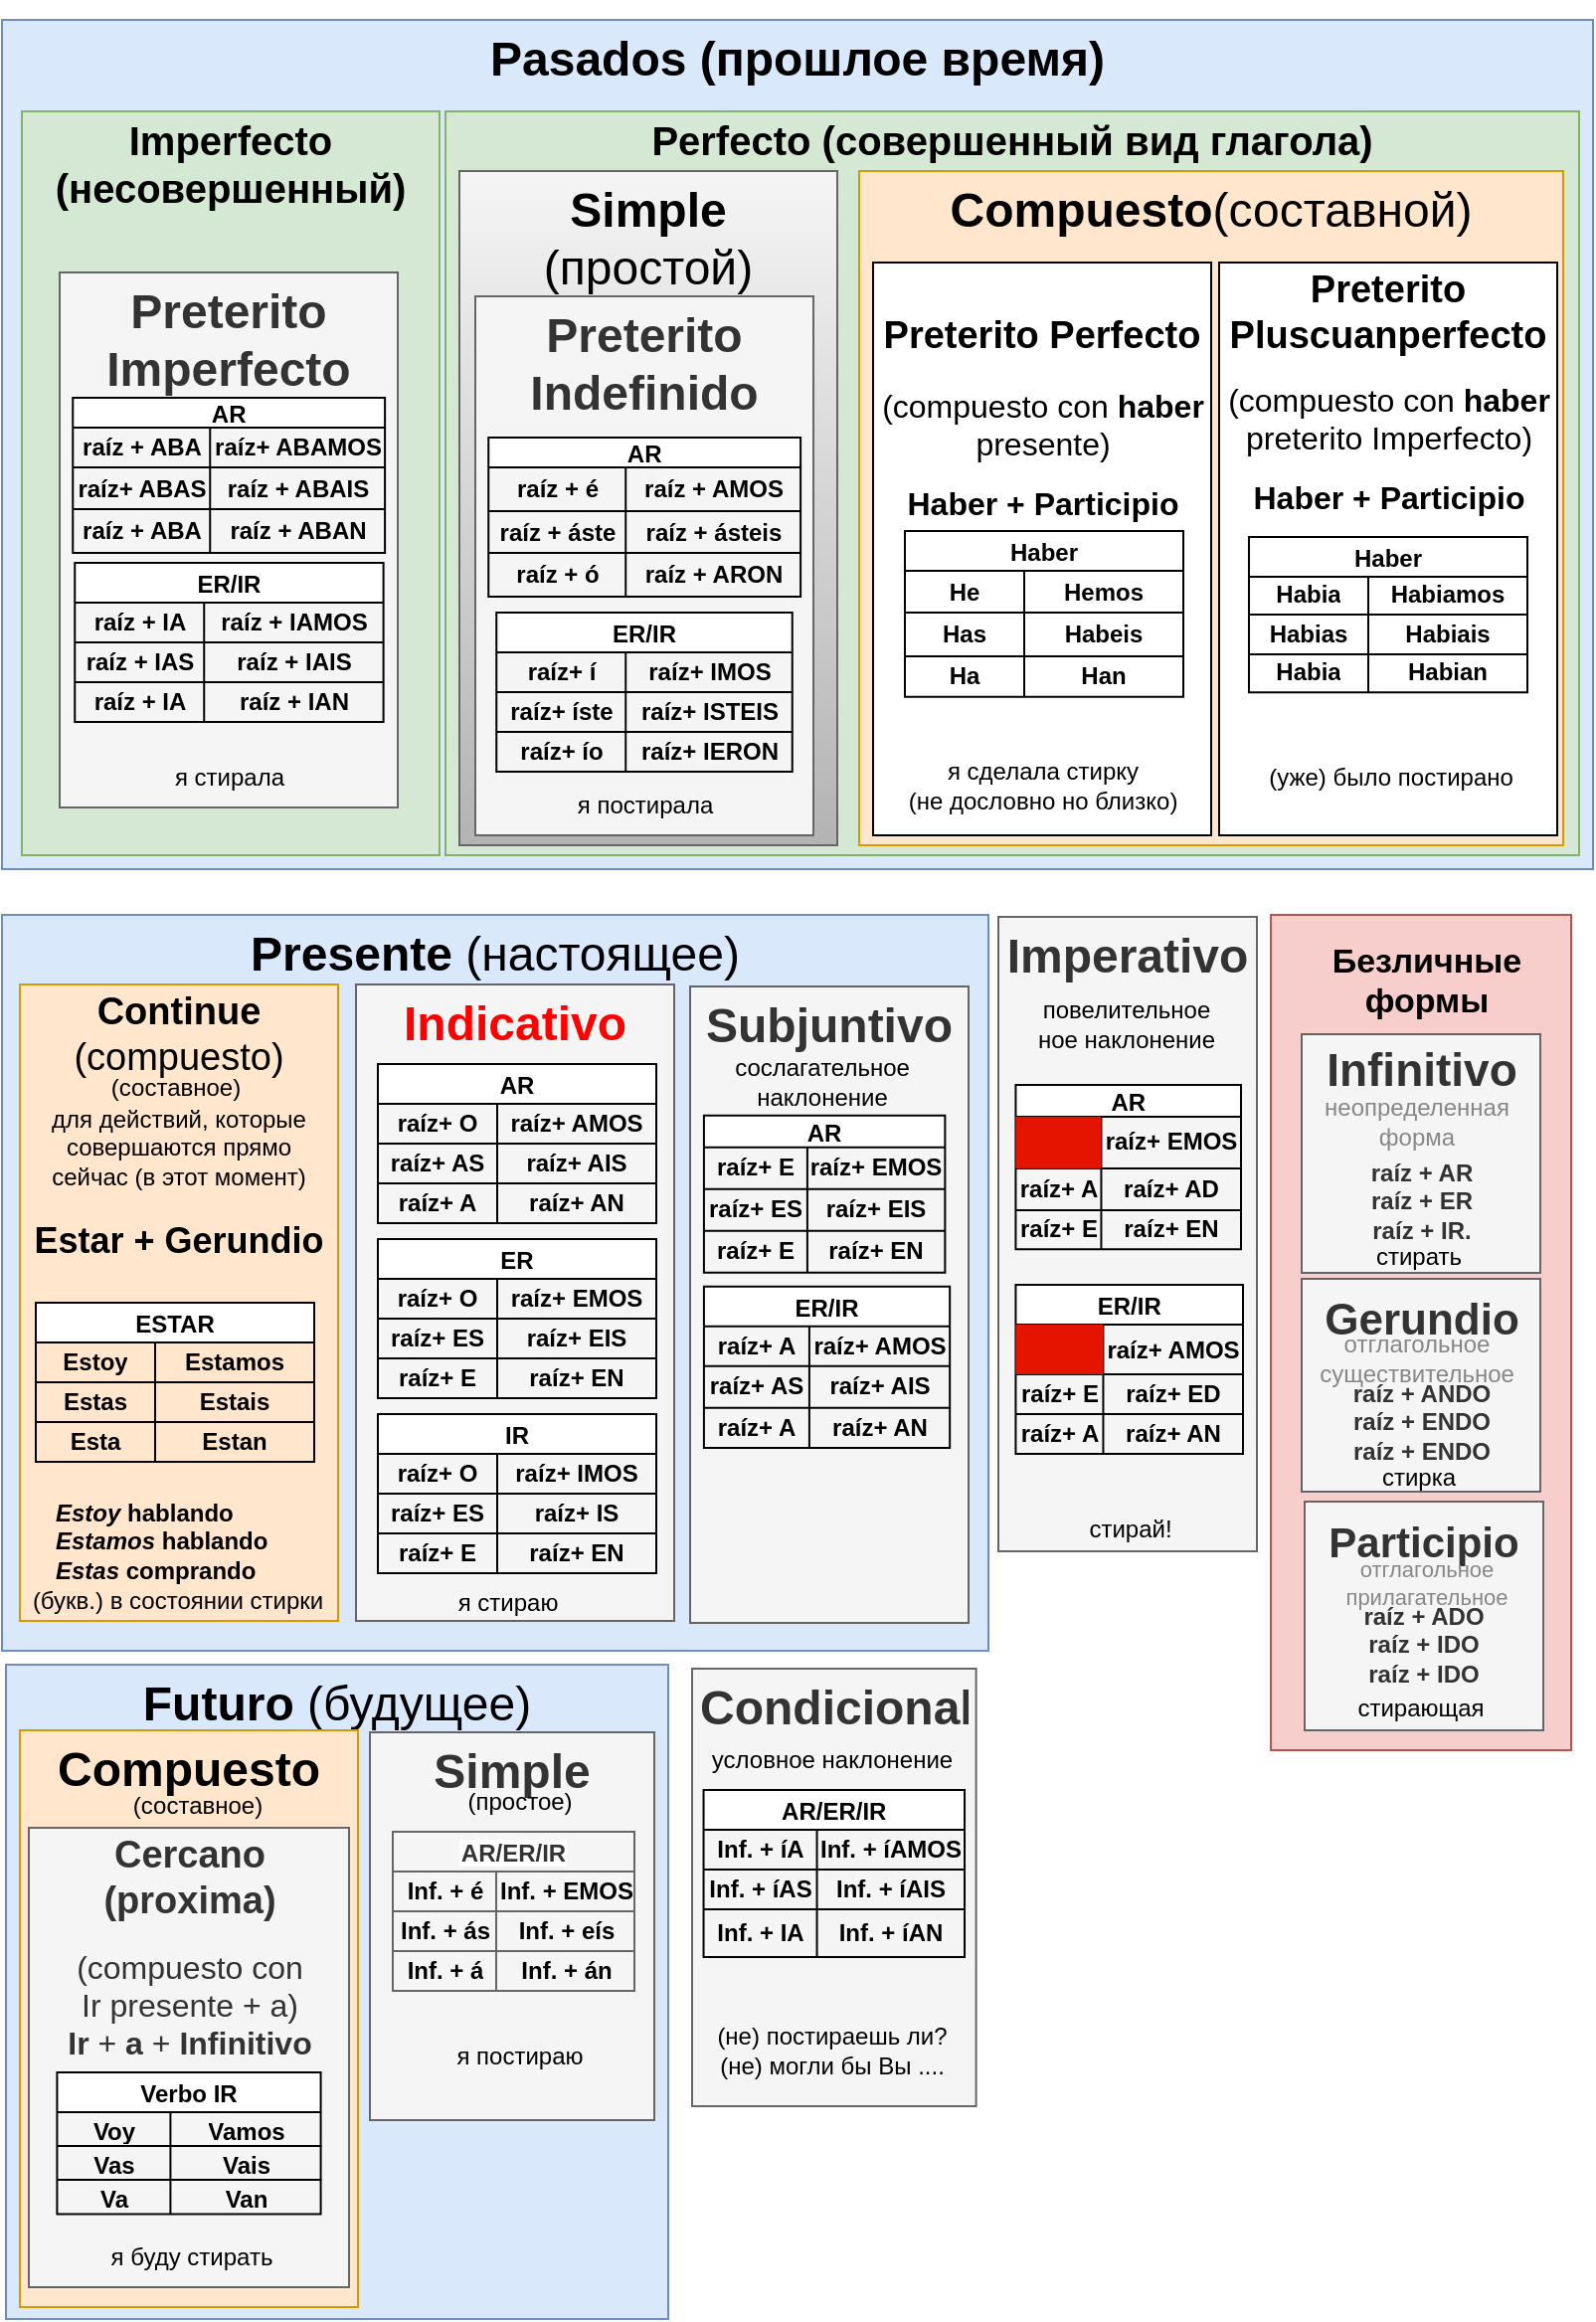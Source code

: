 <mxfile version="22.1.16" type="github">
  <diagram name="Страница 1" id="kYLUtjouHELDo8i-F8S-">
    <mxGraphModel dx="1362" dy="795" grid="1" gridSize="10" guides="1" tooltips="1" connect="1" arrows="1" fold="1" page="1" pageScale="1" pageWidth="827" pageHeight="1169" math="0" shadow="0">
      <root>
        <mxCell id="0" />
        <mxCell id="1" parent="0" />
        <mxCell id="blg7EuB-wjPVDd9vj1YW-481" value="&lt;h1&gt;Futuro &lt;span style=&quot;font-weight: normal;&quot;&gt;(будущее)&lt;/span&gt;&lt;/h1&gt;&lt;div&gt;&lt;br&gt;&lt;/div&gt;&lt;p&gt;&lt;br&gt;&lt;/p&gt;" style="text;html=1;strokeColor=#6c8ebf;fillColor=#dae8fc;spacing=5;spacingTop=-20;whiteSpace=wrap;overflow=hidden;rounded=0;align=center;fontStyle=1" parent="1" vertex="1">
          <mxGeometry x="22" y="837" width="333" height="329" as="geometry" />
        </mxCell>
        <mxCell id="blg7EuB-wjPVDd9vj1YW-557" value="&lt;h1&gt;Simple&lt;br&gt;&lt;/h1&gt;&lt;p&gt;&lt;br&gt;&lt;/p&gt;" style="text;html=1;strokeColor=#666666;fillColor=#f5f5f5;spacing=5;spacingTop=-20;whiteSpace=wrap;overflow=hidden;rounded=0;align=center;fontStyle=1;fontColor=#333333;" parent="1" vertex="1">
          <mxGeometry x="205" y="871" width="143" height="195" as="geometry" />
        </mxCell>
        <mxCell id="blg7EuB-wjPVDd9vj1YW-102" value="&lt;h1&gt;Pasados &lt;span style=&quot;&quot;&gt;(прошлое время)&lt;/span&gt;&lt;br&gt;&lt;/h1&gt;&lt;div&gt;&lt;br&gt;&lt;/div&gt;&lt;p&gt;&lt;br&gt;&lt;/p&gt;" style="text;html=1;strokeColor=#6c8ebf;fillColor=#dae8fc;spacing=5;spacingTop=-20;whiteSpace=wrap;overflow=hidden;rounded=0;align=center;fontStyle=1" parent="1" vertex="1">
          <mxGeometry x="20" y="10" width="800" height="427" as="geometry" />
        </mxCell>
        <mxCell id="blg7EuB-wjPVDd9vj1YW-165" value="&lt;h1 style=&quot;font-size: 20px;&quot;&gt;&lt;font style=&quot;font-size: 20px;&quot;&gt;Perfecto &lt;span style=&quot;&quot;&gt;(совершенный вид глагола)&lt;/span&gt;&lt;br&gt;&lt;/font&gt;&lt;/h1&gt;&lt;p style=&quot;font-size: 20px;&quot;&gt;&lt;font style=&quot;font-size: 20px;&quot;&gt;&lt;br&gt;&lt;/font&gt;&lt;/p&gt;" style="text;html=1;strokeColor=#82b366;fillColor=#d5e8d4;spacing=5;spacingTop=-20;whiteSpace=wrap;overflow=hidden;rounded=0;align=center;container=0;fontStyle=1" parent="1" vertex="1">
          <mxGeometry x="243" y="56" width="570" height="374" as="geometry" />
        </mxCell>
        <mxCell id="blg7EuB-wjPVDd9vj1YW-202" value="&lt;h1&gt;Compuesto&lt;span style=&quot;font-weight: normal;&quot;&gt;(составной)&lt;/span&gt;&lt;br&gt;&lt;/h1&gt;&lt;p&gt;&lt;br&gt;&lt;/p&gt;" style="text;html=1;strokeColor=#d79b00;fillColor=#ffe6cc;spacing=5;spacingTop=-20;whiteSpace=wrap;overflow=hidden;rounded=0;align=center;fontStyle=1" parent="1" vertex="1">
          <mxGeometry x="451" y="86" width="354" height="339" as="geometry" />
        </mxCell>
        <mxCell id="blg7EuB-wjPVDd9vj1YW-134" value="&lt;h1 style=&quot;font-size: 20px;&quot;&gt;&lt;font style=&quot;font-size: 20px;&quot;&gt;Imperfecto&lt;br&gt;&lt;span style=&quot;&quot;&gt;(несовершенный)&lt;/span&gt;&lt;br&gt;&lt;/font&gt;&lt;/h1&gt;&lt;p style=&quot;font-size: 20px;&quot;&gt;&lt;font style=&quot;font-size: 20px;&quot;&gt;&lt;br&gt;&lt;/font&gt;&lt;/p&gt;" style="text;html=1;strokeColor=#82b366;fillColor=#d5e8d4;spacing=5;spacingTop=-20;whiteSpace=wrap;overflow=hidden;rounded=0;align=center;container=0;fontStyle=1" parent="1" vertex="1">
          <mxGeometry x="30" y="56" width="210" height="374" as="geometry" />
        </mxCell>
        <mxCell id="blg7EuB-wjPVDd9vj1YW-201" value="&lt;h1&gt;Simple&lt;span style=&quot;&quot;&gt;&lt;/span&gt;&lt;br&gt;&lt;span style=&quot;font-weight: normal;&quot;&gt;(простой)&lt;br&gt;&lt;/span&gt;&lt;/h1&gt;&lt;p&gt;&lt;br&gt;&lt;/p&gt;" style="text;html=1;spacing=5;spacingTop=-20;whiteSpace=wrap;overflow=hidden;rounded=0;align=center;fontStyle=1;fillColor=#f5f5f5;strokeColor=#666666;gradientColor=#b3b3b3;" parent="1" vertex="1">
          <mxGeometry x="250" y="86" width="190" height="339" as="geometry" />
        </mxCell>
        <mxCell id="blg7EuB-wjPVDd9vj1YW-203" value="" style="group;fontStyle=1" parent="1" vertex="1" connectable="0">
          <mxGeometry x="49" y="137" width="170" height="269" as="geometry" />
        </mxCell>
        <mxCell id="blg7EuB-wjPVDd9vj1YW-167" value="&lt;h1&gt;Preterito Imperfecto&lt;br&gt;&lt;/h1&gt;&lt;p&gt;&lt;br&gt;&lt;/p&gt;" style="text;html=1;strokeColor=#666666;fillColor=#f5f5f5;spacing=5;spacingTop=-20;whiteSpace=wrap;overflow=hidden;rounded=0;fontColor=#333333;align=center;fontStyle=1" parent="blg7EuB-wjPVDd9vj1YW-203" vertex="1">
          <mxGeometry width="170" height="269" as="geometry" />
        </mxCell>
        <mxCell id="blg7EuB-wjPVDd9vj1YW-168" value="AR" style="shape=table;startSize=15;container=1;collapsible=0;childLayout=tableLayout;fontStyle=1" parent="blg7EuB-wjPVDd9vj1YW-203" vertex="1">
          <mxGeometry x="6.625" y="63" width="156.929" height="78" as="geometry" />
        </mxCell>
        <mxCell id="blg7EuB-wjPVDd9vj1YW-169" value="" style="shape=tableRow;horizontal=0;startSize=0;swimlaneHead=0;swimlaneBody=0;strokeColor=inherit;top=0;left=0;bottom=0;right=0;collapsible=0;dropTarget=0;fillColor=none;points=[[0,0.5],[1,0.5]];portConstraint=eastwest;fontStyle=1" parent="blg7EuB-wjPVDd9vj1YW-168" vertex="1">
          <mxGeometry y="15" width="156.929" height="20" as="geometry" />
        </mxCell>
        <mxCell id="blg7EuB-wjPVDd9vj1YW-170" value="raíz + &lt;span&gt;ABA&lt;/span&gt;" style="shape=partialRectangle;html=1;whiteSpace=wrap;connectable=0;strokeColor=inherit;overflow=hidden;fillColor=none;top=0;left=0;bottom=0;right=0;pointerEvents=1;fontStyle=1" parent="blg7EuB-wjPVDd9vj1YW-169" vertex="1">
          <mxGeometry width="69" height="20" as="geometry">
            <mxRectangle width="69" height="20" as="alternateBounds" />
          </mxGeometry>
        </mxCell>
        <mxCell id="blg7EuB-wjPVDd9vj1YW-171" value="raíz+ &lt;span&gt;ABAMOS&lt;/span&gt;" style="shape=partialRectangle;html=1;whiteSpace=wrap;connectable=0;strokeColor=inherit;overflow=hidden;fillColor=none;top=0;left=0;bottom=0;right=0;pointerEvents=1;fontStyle=1" parent="blg7EuB-wjPVDd9vj1YW-169" vertex="1">
          <mxGeometry x="69" width="88" height="20" as="geometry">
            <mxRectangle width="88" height="20" as="alternateBounds" />
          </mxGeometry>
        </mxCell>
        <mxCell id="blg7EuB-wjPVDd9vj1YW-172" value="" style="shape=tableRow;horizontal=0;startSize=0;swimlaneHead=0;swimlaneBody=0;strokeColor=inherit;top=0;left=0;bottom=0;right=0;collapsible=0;dropTarget=0;fillColor=none;points=[[0,0.5],[1,0.5]];portConstraint=eastwest;fontStyle=1" parent="blg7EuB-wjPVDd9vj1YW-168" vertex="1">
          <mxGeometry y="35" width="156.929" height="21" as="geometry" />
        </mxCell>
        <mxCell id="blg7EuB-wjPVDd9vj1YW-173" value="raíz+&lt;span&gt; ABAS&lt;/span&gt;" style="shape=partialRectangle;html=1;whiteSpace=wrap;connectable=0;strokeColor=inherit;overflow=hidden;fillColor=none;top=0;left=0;bottom=0;right=0;pointerEvents=1;fontStyle=1" parent="blg7EuB-wjPVDd9vj1YW-172" vertex="1">
          <mxGeometry width="69" height="21" as="geometry">
            <mxRectangle width="69" height="21" as="alternateBounds" />
          </mxGeometry>
        </mxCell>
        <mxCell id="blg7EuB-wjPVDd9vj1YW-174" value="raíz + &lt;span&gt;ABAIS&lt;/span&gt;" style="shape=partialRectangle;html=1;whiteSpace=wrap;connectable=0;strokeColor=inherit;overflow=hidden;fillColor=none;top=0;left=0;bottom=0;right=0;pointerEvents=1;fontStyle=1" parent="blg7EuB-wjPVDd9vj1YW-172" vertex="1">
          <mxGeometry x="69" width="88" height="21" as="geometry">
            <mxRectangle width="88" height="21" as="alternateBounds" />
          </mxGeometry>
        </mxCell>
        <mxCell id="blg7EuB-wjPVDd9vj1YW-175" value="" style="shape=tableRow;horizontal=0;startSize=0;swimlaneHead=0;swimlaneBody=0;strokeColor=inherit;top=0;left=0;bottom=0;right=0;collapsible=0;dropTarget=0;fillColor=none;points=[[0,0.5],[1,0.5]];portConstraint=eastwest;fontStyle=1" parent="blg7EuB-wjPVDd9vj1YW-168" vertex="1">
          <mxGeometry y="56" width="156.929" height="22" as="geometry" />
        </mxCell>
        <mxCell id="blg7EuB-wjPVDd9vj1YW-176" value="raíz + &lt;span&gt;ABA&lt;/span&gt;" style="shape=partialRectangle;html=1;whiteSpace=wrap;connectable=0;strokeColor=inherit;overflow=hidden;fillColor=none;top=0;left=0;bottom=0;right=0;pointerEvents=1;fontStyle=1" parent="blg7EuB-wjPVDd9vj1YW-175" vertex="1">
          <mxGeometry width="69" height="22" as="geometry">
            <mxRectangle width="69" height="22" as="alternateBounds" />
          </mxGeometry>
        </mxCell>
        <mxCell id="blg7EuB-wjPVDd9vj1YW-177" value="raíz + &lt;span&gt;ABAN&lt;/span&gt;" style="shape=partialRectangle;html=1;whiteSpace=wrap;connectable=0;strokeColor=inherit;overflow=hidden;fillColor=none;top=0;left=0;bottom=0;right=0;pointerEvents=1;fontStyle=1" parent="blg7EuB-wjPVDd9vj1YW-175" vertex="1">
          <mxGeometry x="69" width="88" height="22" as="geometry">
            <mxRectangle width="88" height="22" as="alternateBounds" />
          </mxGeometry>
        </mxCell>
        <mxCell id="blg7EuB-wjPVDd9vj1YW-178" value="ER/IR" style="shape=table;startSize=20;container=1;collapsible=0;childLayout=tableLayout;fontStyle=1" parent="blg7EuB-wjPVDd9vj1YW-203" vertex="1">
          <mxGeometry x="7.625" y="146" width="155.182" height="80" as="geometry" />
        </mxCell>
        <mxCell id="blg7EuB-wjPVDd9vj1YW-179" value="" style="shape=tableRow;horizontal=0;startSize=0;swimlaneHead=0;swimlaneBody=0;strokeColor=inherit;top=0;left=0;bottom=0;right=0;collapsible=0;dropTarget=0;fillColor=none;points=[[0,0.5],[1,0.5]];portConstraint=eastwest;fontStyle=1" parent="blg7EuB-wjPVDd9vj1YW-178" vertex="1">
          <mxGeometry y="20" width="155.182" height="20" as="geometry" />
        </mxCell>
        <mxCell id="blg7EuB-wjPVDd9vj1YW-180" value="raíz + &lt;span&gt;IA&lt;/span&gt;" style="shape=partialRectangle;html=1;whiteSpace=wrap;connectable=0;strokeColor=inherit;overflow=hidden;fillColor=none;top=0;left=0;bottom=0;right=0;pointerEvents=1;fontStyle=1" parent="blg7EuB-wjPVDd9vj1YW-179" vertex="1">
          <mxGeometry width="65" height="20" as="geometry">
            <mxRectangle width="65" height="20" as="alternateBounds" />
          </mxGeometry>
        </mxCell>
        <mxCell id="blg7EuB-wjPVDd9vj1YW-181" value="raíz + &lt;span&gt;IAMOS&lt;/span&gt;" style="shape=partialRectangle;html=1;whiteSpace=wrap;connectable=0;strokeColor=inherit;overflow=hidden;fillColor=none;top=0;left=0;bottom=0;right=0;pointerEvents=1;fontStyle=1" parent="blg7EuB-wjPVDd9vj1YW-179" vertex="1">
          <mxGeometry x="65" width="90" height="20" as="geometry">
            <mxRectangle width="90" height="20" as="alternateBounds" />
          </mxGeometry>
        </mxCell>
        <mxCell id="blg7EuB-wjPVDd9vj1YW-182" value="" style="shape=tableRow;horizontal=0;startSize=0;swimlaneHead=0;swimlaneBody=0;strokeColor=inherit;top=0;left=0;bottom=0;right=0;collapsible=0;dropTarget=0;fillColor=none;points=[[0,0.5],[1,0.5]];portConstraint=eastwest;fontStyle=1" parent="blg7EuB-wjPVDd9vj1YW-178" vertex="1">
          <mxGeometry y="40" width="155.182" height="20" as="geometry" />
        </mxCell>
        <mxCell id="blg7EuB-wjPVDd9vj1YW-183" value="raíz +&lt;span&gt; IAS&lt;/span&gt;" style="shape=partialRectangle;html=1;whiteSpace=wrap;connectable=0;strokeColor=inherit;overflow=hidden;fillColor=none;top=0;left=0;bottom=0;right=0;pointerEvents=1;fontStyle=1" parent="blg7EuB-wjPVDd9vj1YW-182" vertex="1">
          <mxGeometry width="65" height="20" as="geometry">
            <mxRectangle width="65" height="20" as="alternateBounds" />
          </mxGeometry>
        </mxCell>
        <mxCell id="blg7EuB-wjPVDd9vj1YW-184" value="raíz + &lt;span&gt;IAIS&lt;/span&gt;" style="shape=partialRectangle;html=1;whiteSpace=wrap;connectable=0;strokeColor=inherit;overflow=hidden;fillColor=none;top=0;left=0;bottom=0;right=0;pointerEvents=1;fontStyle=1" parent="blg7EuB-wjPVDd9vj1YW-182" vertex="1">
          <mxGeometry x="65" width="90" height="20" as="geometry">
            <mxRectangle width="90" height="20" as="alternateBounds" />
          </mxGeometry>
        </mxCell>
        <mxCell id="blg7EuB-wjPVDd9vj1YW-185" value="" style="shape=tableRow;horizontal=0;startSize=0;swimlaneHead=0;swimlaneBody=0;strokeColor=inherit;top=0;left=0;bottom=0;right=0;collapsible=0;dropTarget=0;fillColor=none;points=[[0,0.5],[1,0.5]];portConstraint=eastwest;fontStyle=1" parent="blg7EuB-wjPVDd9vj1YW-178" vertex="1">
          <mxGeometry y="60" width="155.182" height="20" as="geometry" />
        </mxCell>
        <mxCell id="blg7EuB-wjPVDd9vj1YW-186" value="raíz + &lt;span&gt;IA&lt;/span&gt;" style="shape=partialRectangle;html=1;whiteSpace=wrap;connectable=0;strokeColor=inherit;overflow=hidden;fillColor=none;top=0;left=0;bottom=0;right=0;pointerEvents=1;fontStyle=1" parent="blg7EuB-wjPVDd9vj1YW-185" vertex="1">
          <mxGeometry width="65" height="20" as="geometry">
            <mxRectangle width="65" height="20" as="alternateBounds" />
          </mxGeometry>
        </mxCell>
        <mxCell id="blg7EuB-wjPVDd9vj1YW-187" value="raíz + &lt;span&gt;IAN&lt;/span&gt;" style="shape=partialRectangle;html=1;whiteSpace=wrap;connectable=0;strokeColor=inherit;overflow=hidden;fillColor=none;top=0;left=0;bottom=0;right=0;pointerEvents=1;fontStyle=1" parent="blg7EuB-wjPVDd9vj1YW-185" vertex="1">
          <mxGeometry x="65" width="90" height="20" as="geometry">
            <mxRectangle width="90" height="20" as="alternateBounds" />
          </mxGeometry>
        </mxCell>
        <mxCell id="1Wzkb7lBJXOSKbByhTk2-5" value="я стирала" style="text;html=1;align=center;verticalAlign=middle;resizable=0;points=[];autosize=1;strokeColor=none;fillColor=none;" parent="blg7EuB-wjPVDd9vj1YW-203" vertex="1">
          <mxGeometry x="45" y="239" width="80" height="30" as="geometry" />
        </mxCell>
        <mxCell id="blg7EuB-wjPVDd9vj1YW-204" value="" style="group;fontStyle=1" parent="1" vertex="1" connectable="0">
          <mxGeometry x="258" y="149" width="170" height="275" as="geometry" />
        </mxCell>
        <mxCell id="blg7EuB-wjPVDd9vj1YW-205" value="&lt;h1&gt;Preterito Indefinido&lt;br&gt;&lt;/h1&gt;&lt;p&gt;&lt;br&gt;&lt;/p&gt;" style="text;html=1;strokeColor=#666666;fillColor=#f5f5f5;spacing=5;spacingTop=-20;whiteSpace=wrap;overflow=hidden;rounded=0;fontColor=#333333;align=center;fontStyle=1" parent="blg7EuB-wjPVDd9vj1YW-204" vertex="1">
          <mxGeometry width="170" height="271" as="geometry" />
        </mxCell>
        <mxCell id="blg7EuB-wjPVDd9vj1YW-206" value="AR" style="shape=table;startSize=15;container=1;collapsible=0;childLayout=tableLayout;fontStyle=1" parent="blg7EuB-wjPVDd9vj1YW-204" vertex="1">
          <mxGeometry x="6.625" y="71" width="156.929" height="80" as="geometry" />
        </mxCell>
        <mxCell id="blg7EuB-wjPVDd9vj1YW-207" value="" style="shape=tableRow;horizontal=0;startSize=0;swimlaneHead=0;swimlaneBody=0;strokeColor=inherit;top=0;left=0;bottom=0;right=0;collapsible=0;dropTarget=0;fillColor=none;points=[[0,0.5],[1,0.5]];portConstraint=eastwest;fontStyle=1" parent="blg7EuB-wjPVDd9vj1YW-206" vertex="1">
          <mxGeometry y="15" width="156.929" height="22" as="geometry" />
        </mxCell>
        <mxCell id="blg7EuB-wjPVDd9vj1YW-208" value="raíz + é" style="shape=partialRectangle;html=1;whiteSpace=wrap;connectable=0;strokeColor=inherit;overflow=hidden;fillColor=none;top=0;left=0;bottom=0;right=0;pointerEvents=1;fontStyle=1" parent="blg7EuB-wjPVDd9vj1YW-207" vertex="1">
          <mxGeometry width="69" height="22" as="geometry">
            <mxRectangle width="69" height="22" as="alternateBounds" />
          </mxGeometry>
        </mxCell>
        <mxCell id="blg7EuB-wjPVDd9vj1YW-209" value="raíz + &lt;span&gt;AMOS&lt;/span&gt;" style="shape=partialRectangle;html=1;whiteSpace=wrap;connectable=0;strokeColor=inherit;overflow=hidden;fillColor=none;top=0;left=0;bottom=0;right=0;pointerEvents=1;fontStyle=1" parent="blg7EuB-wjPVDd9vj1YW-207" vertex="1">
          <mxGeometry x="69" width="88" height="22" as="geometry">
            <mxRectangle width="88" height="22" as="alternateBounds" />
          </mxGeometry>
        </mxCell>
        <mxCell id="blg7EuB-wjPVDd9vj1YW-210" value="" style="shape=tableRow;horizontal=0;startSize=0;swimlaneHead=0;swimlaneBody=0;strokeColor=inherit;top=0;left=0;bottom=0;right=0;collapsible=0;dropTarget=0;fillColor=none;points=[[0,0.5],[1,0.5]];portConstraint=eastwest;fontStyle=1" parent="blg7EuB-wjPVDd9vj1YW-206" vertex="1">
          <mxGeometry y="37" width="156.929" height="21" as="geometry" />
        </mxCell>
        <mxCell id="blg7EuB-wjPVDd9vj1YW-211" value="raíz +&lt;span&gt; áste&lt;br&gt;&lt;/span&gt;" style="shape=partialRectangle;html=1;whiteSpace=wrap;connectable=0;strokeColor=inherit;overflow=hidden;fillColor=none;top=0;left=0;bottom=0;right=0;pointerEvents=1;fontStyle=1" parent="blg7EuB-wjPVDd9vj1YW-210" vertex="1">
          <mxGeometry width="69" height="21" as="geometry">
            <mxRectangle width="69" height="21" as="alternateBounds" />
          </mxGeometry>
        </mxCell>
        <mxCell id="blg7EuB-wjPVDd9vj1YW-212" value="raíz +&amp;nbsp;ásteis" style="shape=partialRectangle;html=1;whiteSpace=wrap;connectable=0;strokeColor=inherit;overflow=hidden;fillColor=none;top=0;left=0;bottom=0;right=0;pointerEvents=1;fontStyle=1" parent="blg7EuB-wjPVDd9vj1YW-210" vertex="1">
          <mxGeometry x="69" width="88" height="21" as="geometry">
            <mxRectangle width="88" height="21" as="alternateBounds" />
          </mxGeometry>
        </mxCell>
        <mxCell id="blg7EuB-wjPVDd9vj1YW-213" value="" style="shape=tableRow;horizontal=0;startSize=0;swimlaneHead=0;swimlaneBody=0;strokeColor=inherit;top=0;left=0;bottom=0;right=0;collapsible=0;dropTarget=0;fillColor=none;points=[[0,0.5],[1,0.5]];portConstraint=eastwest;fontStyle=1" parent="blg7EuB-wjPVDd9vj1YW-206" vertex="1">
          <mxGeometry y="58" width="156.929" height="22" as="geometry" />
        </mxCell>
        <mxCell id="blg7EuB-wjPVDd9vj1YW-214" value="raíz +&amp;nbsp;ó" style="shape=partialRectangle;html=1;whiteSpace=wrap;connectable=0;strokeColor=inherit;overflow=hidden;fillColor=none;top=0;left=0;bottom=0;right=0;pointerEvents=1;fontStyle=1" parent="blg7EuB-wjPVDd9vj1YW-213" vertex="1">
          <mxGeometry width="69" height="22" as="geometry">
            <mxRectangle width="69" height="22" as="alternateBounds" />
          </mxGeometry>
        </mxCell>
        <mxCell id="blg7EuB-wjPVDd9vj1YW-215" value="raíz + &lt;span&gt;ARON&lt;/span&gt;" style="shape=partialRectangle;html=1;whiteSpace=wrap;connectable=0;strokeColor=inherit;overflow=hidden;fillColor=none;top=0;left=0;bottom=0;right=0;pointerEvents=1;fontStyle=1" parent="blg7EuB-wjPVDd9vj1YW-213" vertex="1">
          <mxGeometry x="69" width="88" height="22" as="geometry">
            <mxRectangle width="88" height="22" as="alternateBounds" />
          </mxGeometry>
        </mxCell>
        <mxCell id="blg7EuB-wjPVDd9vj1YW-216" value="ER/IR" style="shape=table;startSize=20;container=1;collapsible=0;childLayout=tableLayout;fontStyle=1" parent="blg7EuB-wjPVDd9vj1YW-204" vertex="1">
          <mxGeometry x="10.625" y="159" width="148.75" height="80" as="geometry" />
        </mxCell>
        <mxCell id="blg7EuB-wjPVDd9vj1YW-217" value="" style="shape=tableRow;horizontal=0;startSize=0;swimlaneHead=0;swimlaneBody=0;strokeColor=inherit;top=0;left=0;bottom=0;right=0;collapsible=0;dropTarget=0;fillColor=none;points=[[0,0.5],[1,0.5]];portConstraint=eastwest;fontStyle=1" parent="blg7EuB-wjPVDd9vj1YW-216" vertex="1">
          <mxGeometry y="20" width="148.75" height="20" as="geometry" />
        </mxCell>
        <mxCell id="blg7EuB-wjPVDd9vj1YW-218" value="raíz+&amp;nbsp;í" style="shape=partialRectangle;html=1;whiteSpace=wrap;connectable=0;strokeColor=inherit;overflow=hidden;fillColor=none;top=0;left=0;bottom=0;right=0;pointerEvents=1;fontStyle=1" parent="blg7EuB-wjPVDd9vj1YW-217" vertex="1">
          <mxGeometry width="65" height="20" as="geometry">
            <mxRectangle width="65" height="20" as="alternateBounds" />
          </mxGeometry>
        </mxCell>
        <mxCell id="blg7EuB-wjPVDd9vj1YW-219" value="raíz+ &lt;span&gt;IMOS&lt;/span&gt;" style="shape=partialRectangle;html=1;whiteSpace=wrap;connectable=0;strokeColor=inherit;overflow=hidden;fillColor=none;top=0;left=0;bottom=0;right=0;pointerEvents=1;fontStyle=1" parent="blg7EuB-wjPVDd9vj1YW-217" vertex="1">
          <mxGeometry x="65" width="84" height="20" as="geometry">
            <mxRectangle width="84" height="20" as="alternateBounds" />
          </mxGeometry>
        </mxCell>
        <mxCell id="blg7EuB-wjPVDd9vj1YW-220" value="" style="shape=tableRow;horizontal=0;startSize=0;swimlaneHead=0;swimlaneBody=0;strokeColor=inherit;top=0;left=0;bottom=0;right=0;collapsible=0;dropTarget=0;fillColor=none;points=[[0,0.5],[1,0.5]];portConstraint=eastwest;fontStyle=1" parent="blg7EuB-wjPVDd9vj1YW-216" vertex="1">
          <mxGeometry y="40" width="148.75" height="20" as="geometry" />
        </mxCell>
        <mxCell id="blg7EuB-wjPVDd9vj1YW-221" value="raíz+&lt;span&gt; íste&lt;br&gt;&lt;/span&gt;" style="shape=partialRectangle;html=1;whiteSpace=wrap;connectable=0;strokeColor=inherit;overflow=hidden;fillColor=none;top=0;left=0;bottom=0;right=0;pointerEvents=1;fontStyle=1" parent="blg7EuB-wjPVDd9vj1YW-220" vertex="1">
          <mxGeometry width="65" height="20" as="geometry">
            <mxRectangle width="65" height="20" as="alternateBounds" />
          </mxGeometry>
        </mxCell>
        <mxCell id="blg7EuB-wjPVDd9vj1YW-222" value="raíz+ &lt;span&gt;ISTEIS&lt;/span&gt;" style="shape=partialRectangle;html=1;whiteSpace=wrap;connectable=0;strokeColor=inherit;overflow=hidden;fillColor=none;top=0;left=0;bottom=0;right=0;pointerEvents=1;fontStyle=1" parent="blg7EuB-wjPVDd9vj1YW-220" vertex="1">
          <mxGeometry x="65" width="84" height="20" as="geometry">
            <mxRectangle width="84" height="20" as="alternateBounds" />
          </mxGeometry>
        </mxCell>
        <mxCell id="blg7EuB-wjPVDd9vj1YW-223" value="" style="shape=tableRow;horizontal=0;startSize=0;swimlaneHead=0;swimlaneBody=0;strokeColor=inherit;top=0;left=0;bottom=0;right=0;collapsible=0;dropTarget=0;fillColor=none;points=[[0,0.5],[1,0.5]];portConstraint=eastwest;fontStyle=1" parent="blg7EuB-wjPVDd9vj1YW-216" vertex="1">
          <mxGeometry y="60" width="148.75" height="20" as="geometry" />
        </mxCell>
        <mxCell id="blg7EuB-wjPVDd9vj1YW-224" value="raíz+&amp;nbsp;ío" style="shape=partialRectangle;html=1;whiteSpace=wrap;connectable=0;strokeColor=inherit;overflow=hidden;fillColor=none;top=0;left=0;bottom=0;right=0;pointerEvents=1;fontStyle=1" parent="blg7EuB-wjPVDd9vj1YW-223" vertex="1">
          <mxGeometry width="65" height="20" as="geometry">
            <mxRectangle width="65" height="20" as="alternateBounds" />
          </mxGeometry>
        </mxCell>
        <mxCell id="blg7EuB-wjPVDd9vj1YW-225" value="raíz+ &lt;span&gt;IERON&lt;/span&gt;" style="shape=partialRectangle;html=1;whiteSpace=wrap;connectable=0;strokeColor=inherit;overflow=hidden;fillColor=none;top=0;left=0;bottom=0;right=0;pointerEvents=1;fontStyle=1" parent="blg7EuB-wjPVDd9vj1YW-223" vertex="1">
          <mxGeometry x="65" width="84" height="20" as="geometry">
            <mxRectangle width="84" height="20" as="alternateBounds" />
          </mxGeometry>
        </mxCell>
        <mxCell id="1Wzkb7lBJXOSKbByhTk2-29" value="я постирала" style="text;html=1;align=center;verticalAlign=middle;resizable=0;points=[];autosize=1;strokeColor=none;fillColor=none;" parent="blg7EuB-wjPVDd9vj1YW-204" vertex="1">
          <mxGeometry x="40" y="241" width="90" height="30" as="geometry" />
        </mxCell>
        <mxCell id="blg7EuB-wjPVDd9vj1YW-584" value="AR/ER/IR" style="shape=table;startSize=20;container=1;collapsible=0;childLayout=tableLayout;fontStyle=1;labelBackgroundColor=default;fillColor=#f5f5f5;fontColor=#333333;strokeColor=#666666;" parent="1" vertex="1">
          <mxGeometry x="216.5" y="921" width="121.5" height="80" as="geometry" />
        </mxCell>
        <mxCell id="blg7EuB-wjPVDd9vj1YW-585" value="" style="shape=tableRow;horizontal=0;startSize=0;swimlaneHead=0;swimlaneBody=0;strokeColor=inherit;top=0;left=0;bottom=0;right=0;collapsible=0;dropTarget=0;fillColor=none;points=[[0,0.5],[1,0.5]];portConstraint=eastwest;fontStyle=1" parent="blg7EuB-wjPVDd9vj1YW-584" vertex="1">
          <mxGeometry y="20" width="121.5" height="20" as="geometry" />
        </mxCell>
        <mxCell id="blg7EuB-wjPVDd9vj1YW-586" value="Inf. + é" style="shape=partialRectangle;html=1;whiteSpace=wrap;connectable=0;strokeColor=inherit;overflow=hidden;fillColor=none;top=0;left=0;bottom=0;right=0;pointerEvents=1;fontStyle=1" parent="blg7EuB-wjPVDd9vj1YW-585" vertex="1">
          <mxGeometry width="52" height="20" as="geometry">
            <mxRectangle width="52" height="20" as="alternateBounds" />
          </mxGeometry>
        </mxCell>
        <mxCell id="blg7EuB-wjPVDd9vj1YW-587" value="Inf. +&lt;span&gt; EMOS&lt;/span&gt;" style="shape=partialRectangle;html=1;whiteSpace=wrap;connectable=0;strokeColor=inherit;overflow=hidden;fillColor=none;top=0;left=0;bottom=0;right=0;pointerEvents=1;fontStyle=1" parent="blg7EuB-wjPVDd9vj1YW-585" vertex="1">
          <mxGeometry x="52" width="70" height="20" as="geometry">
            <mxRectangle width="70" height="20" as="alternateBounds" />
          </mxGeometry>
        </mxCell>
        <mxCell id="blg7EuB-wjPVDd9vj1YW-588" value="" style="shape=tableRow;horizontal=0;startSize=0;swimlaneHead=0;swimlaneBody=0;strokeColor=inherit;top=0;left=0;bottom=0;right=0;collapsible=0;dropTarget=0;fillColor=none;points=[[0,0.5],[1,0.5]];portConstraint=eastwest;fontStyle=1" parent="blg7EuB-wjPVDd9vj1YW-584" vertex="1">
          <mxGeometry y="40" width="121.5" height="20" as="geometry" />
        </mxCell>
        <mxCell id="blg7EuB-wjPVDd9vj1YW-589" value="Inf. +&lt;span&gt; ás&lt;br&gt;&lt;/span&gt;" style="shape=partialRectangle;html=1;whiteSpace=wrap;connectable=0;strokeColor=inherit;overflow=hidden;fillColor=none;top=0;left=0;bottom=0;right=0;pointerEvents=1;fontStyle=1" parent="blg7EuB-wjPVDd9vj1YW-588" vertex="1">
          <mxGeometry width="52" height="20" as="geometry">
            <mxRectangle width="52" height="20" as="alternateBounds" />
          </mxGeometry>
        </mxCell>
        <mxCell id="blg7EuB-wjPVDd9vj1YW-590" value="Inf. +&lt;span&gt; eís&lt;br&gt;&lt;/span&gt;" style="shape=partialRectangle;html=1;whiteSpace=wrap;connectable=0;strokeColor=inherit;overflow=hidden;fillColor=none;top=0;left=0;bottom=0;right=0;pointerEvents=1;fontStyle=1" parent="blg7EuB-wjPVDd9vj1YW-588" vertex="1">
          <mxGeometry x="52" width="70" height="20" as="geometry">
            <mxRectangle width="70" height="20" as="alternateBounds" />
          </mxGeometry>
        </mxCell>
        <mxCell id="blg7EuB-wjPVDd9vj1YW-591" value="" style="shape=tableRow;horizontal=0;startSize=0;swimlaneHead=0;swimlaneBody=0;strokeColor=inherit;top=0;left=0;bottom=0;right=0;collapsible=0;dropTarget=0;fillColor=none;points=[[0,0.5],[1,0.5]];portConstraint=eastwest;fontStyle=1" parent="blg7EuB-wjPVDd9vj1YW-584" vertex="1">
          <mxGeometry y="60" width="121.5" height="20" as="geometry" />
        </mxCell>
        <mxCell id="blg7EuB-wjPVDd9vj1YW-592" value="Inf. +&lt;span&gt; á&lt;br&gt;&lt;/span&gt;" style="shape=partialRectangle;html=1;whiteSpace=wrap;connectable=0;strokeColor=inherit;overflow=hidden;fillColor=none;top=0;left=0;bottom=0;right=0;pointerEvents=1;fontStyle=1" parent="blg7EuB-wjPVDd9vj1YW-591" vertex="1">
          <mxGeometry width="52" height="20" as="geometry">
            <mxRectangle width="52" height="20" as="alternateBounds" />
          </mxGeometry>
        </mxCell>
        <mxCell id="blg7EuB-wjPVDd9vj1YW-593" value="Inf. +&lt;span&gt; án&lt;br&gt;&lt;/span&gt;" style="shape=partialRectangle;html=1;whiteSpace=wrap;connectable=0;strokeColor=inherit;overflow=hidden;fillColor=none;top=0;left=0;bottom=0;right=0;pointerEvents=1;fontStyle=1" parent="blg7EuB-wjPVDd9vj1YW-591" vertex="1">
          <mxGeometry x="52" width="70" height="20" as="geometry">
            <mxRectangle width="70" height="20" as="alternateBounds" />
          </mxGeometry>
        </mxCell>
        <mxCell id="blg7EuB-wjPVDd9vj1YW-654" value="" style="group;fontStyle=1" parent="1" vertex="1" connectable="0">
          <mxGeometry x="521" y="460" width="135.86" height="322" as="geometry" />
        </mxCell>
        <mxCell id="blg7EuB-wjPVDd9vj1YW-633" value="&lt;h1&gt;Imperativo&lt;br&gt;&lt;/h1&gt;&lt;p&gt;&lt;br&gt;&lt;/p&gt;" style="text;html=1;strokeColor=#666666;fillColor=#f5f5f5;spacing=5;spacingTop=-20;whiteSpace=wrap;overflow=hidden;rounded=0;fontColor=#333333;align=center;fontStyle=1" parent="blg7EuB-wjPVDd9vj1YW-654" vertex="1">
          <mxGeometry y="1" width="130" height="319" as="geometry" />
        </mxCell>
        <mxCell id="blg7EuB-wjPVDd9vj1YW-634" value="AR" style="shape=table;startSize=16;container=1;collapsible=0;childLayout=tableLayout;fontStyle=1" parent="blg7EuB-wjPVDd9vj1YW-654" vertex="1">
          <mxGeometry x="8.72" y="85.47" width="113.283" height="82.65" as="geometry" />
        </mxCell>
        <mxCell id="blg7EuB-wjPVDd9vj1YW-635" value="" style="shape=tableRow;horizontal=0;startSize=0;swimlaneHead=0;swimlaneBody=0;strokeColor=inherit;top=0;left=0;bottom=0;right=0;collapsible=0;dropTarget=0;fillColor=none;points=[[0,0.5],[1,0.5]];portConstraint=eastwest;fontStyle=1" parent="blg7EuB-wjPVDd9vj1YW-634" vertex="1">
          <mxGeometry y="16" width="113.283" height="26" as="geometry" />
        </mxCell>
        <mxCell id="blg7EuB-wjPVDd9vj1YW-636" value="" style="shape=partialRectangle;html=1;whiteSpace=wrap;connectable=0;strokeColor=#B20000;overflow=hidden;fillColor=#e51400;top=0;left=0;bottom=0;right=0;pointerEvents=1;fontColor=#ffffff;fontStyle=1" parent="blg7EuB-wjPVDd9vj1YW-635" vertex="1">
          <mxGeometry width="43" height="26" as="geometry">
            <mxRectangle width="43" height="26" as="alternateBounds" />
          </mxGeometry>
        </mxCell>
        <mxCell id="blg7EuB-wjPVDd9vj1YW-637" value="raíz+ &lt;span&gt;EMOS&lt;/span&gt;" style="shape=partialRectangle;html=1;whiteSpace=wrap;connectable=0;strokeColor=inherit;overflow=hidden;fillColor=none;top=0;left=0;bottom=0;right=0;pointerEvents=1;fontStyle=1" parent="blg7EuB-wjPVDd9vj1YW-635" vertex="1">
          <mxGeometry x="43" width="70" height="26" as="geometry">
            <mxRectangle width="70" height="26" as="alternateBounds" />
          </mxGeometry>
        </mxCell>
        <mxCell id="blg7EuB-wjPVDd9vj1YW-638" value="" style="shape=tableRow;horizontal=0;startSize=0;swimlaneHead=0;swimlaneBody=0;strokeColor=inherit;top=0;left=0;bottom=0;right=0;collapsible=0;dropTarget=0;fillColor=none;points=[[0,0.5],[1,0.5]];portConstraint=eastwest;fontStyle=1" parent="blg7EuB-wjPVDd9vj1YW-634" vertex="1">
          <mxGeometry y="42" width="113.283" height="21" as="geometry" />
        </mxCell>
        <mxCell id="blg7EuB-wjPVDd9vj1YW-639" value="raíz+&lt;span&gt; A&lt;/span&gt;" style="shape=partialRectangle;html=1;whiteSpace=wrap;connectable=0;strokeColor=inherit;overflow=hidden;fillColor=none;top=0;left=0;bottom=0;right=0;pointerEvents=1;fontStyle=1" parent="blg7EuB-wjPVDd9vj1YW-638" vertex="1">
          <mxGeometry width="43" height="21" as="geometry">
            <mxRectangle width="43" height="21" as="alternateBounds" />
          </mxGeometry>
        </mxCell>
        <mxCell id="blg7EuB-wjPVDd9vj1YW-640" value="raíz+ &lt;span&gt;AD&lt;/span&gt;" style="shape=partialRectangle;html=1;whiteSpace=wrap;connectable=0;strokeColor=inherit;overflow=hidden;fillColor=none;top=0;left=0;bottom=0;right=0;pointerEvents=1;fontStyle=1" parent="blg7EuB-wjPVDd9vj1YW-638" vertex="1">
          <mxGeometry x="43" width="70" height="21" as="geometry">
            <mxRectangle width="70" height="21" as="alternateBounds" />
          </mxGeometry>
        </mxCell>
        <mxCell id="blg7EuB-wjPVDd9vj1YW-641" value="" style="shape=tableRow;horizontal=0;startSize=0;swimlaneHead=0;swimlaneBody=0;strokeColor=inherit;top=0;left=0;bottom=0;right=0;collapsible=0;dropTarget=0;fillColor=none;points=[[0,0.5],[1,0.5]];portConstraint=eastwest;fontStyle=1" parent="blg7EuB-wjPVDd9vj1YW-634" vertex="1">
          <mxGeometry y="63" width="113.283" height="20" as="geometry" />
        </mxCell>
        <mxCell id="blg7EuB-wjPVDd9vj1YW-642" value="raíz+ &lt;span&gt;E&lt;/span&gt;" style="shape=partialRectangle;html=1;whiteSpace=wrap;connectable=0;strokeColor=inherit;overflow=hidden;fillColor=none;top=0;left=0;bottom=0;right=0;pointerEvents=1;fontStyle=1" parent="blg7EuB-wjPVDd9vj1YW-641" vertex="1">
          <mxGeometry width="43" height="20" as="geometry">
            <mxRectangle width="43" height="20" as="alternateBounds" />
          </mxGeometry>
        </mxCell>
        <mxCell id="blg7EuB-wjPVDd9vj1YW-643" value="raíz+ &lt;span&gt;EN&lt;/span&gt;" style="shape=partialRectangle;html=1;whiteSpace=wrap;connectable=0;strokeColor=inherit;overflow=hidden;fillColor=none;top=0;left=0;bottom=0;right=0;pointerEvents=1;fontStyle=1" parent="blg7EuB-wjPVDd9vj1YW-641" vertex="1">
          <mxGeometry x="43" width="70" height="20" as="geometry">
            <mxRectangle width="70" height="20" as="alternateBounds" />
          </mxGeometry>
        </mxCell>
        <mxCell id="blg7EuB-wjPVDd9vj1YW-644" value="ER/IR" style="shape=table;startSize=20;container=1;collapsible=0;childLayout=tableLayout;fontStyle=1" parent="blg7EuB-wjPVDd9vj1YW-654" vertex="1">
          <mxGeometry x="8.72" y="186" width="114.28" height="85.06" as="geometry" />
        </mxCell>
        <mxCell id="blg7EuB-wjPVDd9vj1YW-645" value="" style="shape=tableRow;horizontal=0;startSize=0;swimlaneHead=0;swimlaneBody=0;strokeColor=inherit;top=0;left=0;bottom=0;right=0;collapsible=0;dropTarget=0;fillColor=none;points=[[0,0.5],[1,0.5]];portConstraint=eastwest;fontStyle=1" parent="blg7EuB-wjPVDd9vj1YW-644" vertex="1">
          <mxGeometry y="20" width="114.28" height="25" as="geometry" />
        </mxCell>
        <mxCell id="blg7EuB-wjPVDd9vj1YW-646" value="" style="shape=partialRectangle;html=1;whiteSpace=wrap;connectable=0;strokeColor=#B20000;overflow=hidden;fillColor=#e51400;top=0;left=0;bottom=0;right=0;pointerEvents=1;fontColor=#ffffff;fontStyle=1" parent="blg7EuB-wjPVDd9vj1YW-645" vertex="1">
          <mxGeometry width="44" height="25" as="geometry">
            <mxRectangle width="44" height="25" as="alternateBounds" />
          </mxGeometry>
        </mxCell>
        <mxCell id="blg7EuB-wjPVDd9vj1YW-647" value="raíz+ &lt;span&gt;AMOS&lt;/span&gt;" style="shape=partialRectangle;html=1;whiteSpace=wrap;connectable=0;strokeColor=inherit;overflow=hidden;fillColor=none;top=0;left=0;bottom=0;right=0;pointerEvents=1;fontStyle=1" parent="blg7EuB-wjPVDd9vj1YW-645" vertex="1">
          <mxGeometry x="44" width="70" height="25" as="geometry">
            <mxRectangle width="70" height="25" as="alternateBounds" />
          </mxGeometry>
        </mxCell>
        <mxCell id="blg7EuB-wjPVDd9vj1YW-648" value="" style="shape=tableRow;horizontal=0;startSize=0;swimlaneHead=0;swimlaneBody=0;strokeColor=inherit;top=0;left=0;bottom=0;right=0;collapsible=0;dropTarget=0;fillColor=none;points=[[0,0.5],[1,0.5]];portConstraint=eastwest;fontStyle=1" parent="blg7EuB-wjPVDd9vj1YW-644" vertex="1">
          <mxGeometry y="45" width="114.28" height="20" as="geometry" />
        </mxCell>
        <mxCell id="blg7EuB-wjPVDd9vj1YW-649" value="raíz+&lt;span&gt; E&lt;/span&gt;" style="shape=partialRectangle;html=1;whiteSpace=wrap;connectable=0;strokeColor=inherit;overflow=hidden;fillColor=none;top=0;left=0;bottom=0;right=0;pointerEvents=1;fontStyle=1" parent="blg7EuB-wjPVDd9vj1YW-648" vertex="1">
          <mxGeometry width="44" height="20" as="geometry">
            <mxRectangle width="44" height="20" as="alternateBounds" />
          </mxGeometry>
        </mxCell>
        <mxCell id="blg7EuB-wjPVDd9vj1YW-650" value="raíz+ &lt;span&gt;ED&lt;/span&gt;" style="shape=partialRectangle;html=1;whiteSpace=wrap;connectable=0;strokeColor=inherit;overflow=hidden;fillColor=none;top=0;left=0;bottom=0;right=0;pointerEvents=1;fontStyle=1" parent="blg7EuB-wjPVDd9vj1YW-648" vertex="1">
          <mxGeometry x="44" width="70" height="20" as="geometry">
            <mxRectangle width="70" height="20" as="alternateBounds" />
          </mxGeometry>
        </mxCell>
        <mxCell id="blg7EuB-wjPVDd9vj1YW-651" value="" style="shape=tableRow;horizontal=0;startSize=0;swimlaneHead=0;swimlaneBody=0;strokeColor=inherit;top=0;left=0;bottom=0;right=0;collapsible=0;dropTarget=0;fillColor=none;points=[[0,0.5],[1,0.5]];portConstraint=eastwest;fontStyle=1" parent="blg7EuB-wjPVDd9vj1YW-644" vertex="1">
          <mxGeometry y="65" width="114.28" height="20" as="geometry" />
        </mxCell>
        <mxCell id="blg7EuB-wjPVDd9vj1YW-652" value="raíz+ &lt;span&gt;A&lt;/span&gt;" style="shape=partialRectangle;html=1;whiteSpace=wrap;connectable=0;strokeColor=inherit;overflow=hidden;fillColor=none;top=0;left=0;bottom=0;right=0;pointerEvents=1;fontStyle=1" parent="blg7EuB-wjPVDd9vj1YW-651" vertex="1">
          <mxGeometry width="44" height="20" as="geometry">
            <mxRectangle width="44" height="20" as="alternateBounds" />
          </mxGeometry>
        </mxCell>
        <mxCell id="blg7EuB-wjPVDd9vj1YW-653" value="raíz+ &lt;span&gt;AN&lt;/span&gt;" style="shape=partialRectangle;html=1;whiteSpace=wrap;connectable=0;strokeColor=inherit;overflow=hidden;fillColor=none;top=0;left=0;bottom=0;right=0;pointerEvents=1;fontStyle=1" parent="blg7EuB-wjPVDd9vj1YW-651" vertex="1">
          <mxGeometry x="44" width="70" height="20" as="geometry">
            <mxRectangle width="70" height="20" as="alternateBounds" />
          </mxGeometry>
        </mxCell>
        <mxCell id="blg7EuB-wjPVDd9vj1YW-754" value="повелительное&lt;br&gt;ное наклонение" style="text;html=1;align=center;verticalAlign=middle;resizable=0;points=[];autosize=1;strokeColor=none;fillColor=none;" parent="blg7EuB-wjPVDd9vj1YW-654" vertex="1">
          <mxGeometry x="8.72" y="35.0" width="110" height="40" as="geometry" />
        </mxCell>
        <mxCell id="1Wzkb7lBJXOSKbByhTk2-38" value="стирай!" style="text;html=1;align=center;verticalAlign=middle;resizable=0;points=[];autosize=1;strokeColor=none;fillColor=none;" parent="blg7EuB-wjPVDd9vj1YW-654" vertex="1">
          <mxGeometry x="31" y="294" width="70" height="30" as="geometry" />
        </mxCell>
        <mxCell id="blg7EuB-wjPVDd9vj1YW-701" value="" style="group;fontStyle=1" parent="1" vertex="1" connectable="0">
          <mxGeometry x="367" y="839" width="153" height="239" as="geometry" />
        </mxCell>
        <mxCell id="blg7EuB-wjPVDd9vj1YW-690" value="&lt;h1&gt;Condicional&lt;/h1&gt;&lt;p&gt;&lt;br&gt;&lt;/p&gt;" style="text;html=1;strokeColor=#666666;fillColor=#f5f5f5;spacing=5;spacingTop=-20;whiteSpace=wrap;overflow=hidden;rounded=0;fontColor=#333333;align=center;fontStyle=1" parent="blg7EuB-wjPVDd9vj1YW-701" vertex="1">
          <mxGeometry width="142.8" height="220" as="geometry" />
        </mxCell>
        <mxCell id="blg7EuB-wjPVDd9vj1YW-691" value="AR/ER/IR" style="shape=table;startSize=20;container=1;collapsible=0;childLayout=tableLayout;fontStyle=1" parent="blg7EuB-wjPVDd9vj1YW-701" vertex="1">
          <mxGeometry x="5.773" y="61" width="131.245" height="84" as="geometry" />
        </mxCell>
        <mxCell id="blg7EuB-wjPVDd9vj1YW-692" value="" style="shape=tableRow;horizontal=0;startSize=0;swimlaneHead=0;swimlaneBody=0;strokeColor=inherit;top=0;left=0;bottom=0;right=0;collapsible=0;dropTarget=0;fillColor=none;points=[[0,0.5],[1,0.5]];portConstraint=eastwest;fontStyle=1" parent="blg7EuB-wjPVDd9vj1YW-691" vertex="1">
          <mxGeometry y="20" width="131.245" height="20" as="geometry" />
        </mxCell>
        <mxCell id="blg7EuB-wjPVDd9vj1YW-693" value="Inf. +&amp;nbsp;íA" style="shape=partialRectangle;html=1;whiteSpace=wrap;connectable=0;strokeColor=inherit;overflow=hidden;fillColor=none;top=0;left=0;bottom=0;right=0;pointerEvents=1;fontStyle=1" parent="blg7EuB-wjPVDd9vj1YW-692" vertex="1">
          <mxGeometry width="57" height="20" as="geometry">
            <mxRectangle width="57" height="20" as="alternateBounds" />
          </mxGeometry>
        </mxCell>
        <mxCell id="blg7EuB-wjPVDd9vj1YW-694" value="Inf. +&lt;span&gt; íAMOS&lt;/span&gt;" style="shape=partialRectangle;html=1;whiteSpace=wrap;connectable=0;strokeColor=inherit;overflow=hidden;fillColor=none;top=0;left=0;bottom=0;right=0;pointerEvents=1;fontStyle=1" parent="blg7EuB-wjPVDd9vj1YW-692" vertex="1">
          <mxGeometry x="57" width="74" height="20" as="geometry">
            <mxRectangle width="74" height="20" as="alternateBounds" />
          </mxGeometry>
        </mxCell>
        <mxCell id="blg7EuB-wjPVDd9vj1YW-695" value="" style="shape=tableRow;horizontal=0;startSize=0;swimlaneHead=0;swimlaneBody=0;strokeColor=inherit;top=0;left=0;bottom=0;right=0;collapsible=0;dropTarget=0;fillColor=none;points=[[0,0.5],[1,0.5]];portConstraint=eastwest;fontStyle=1" parent="blg7EuB-wjPVDd9vj1YW-691" vertex="1">
          <mxGeometry y="40" width="131.245" height="20" as="geometry" />
        </mxCell>
        <mxCell id="blg7EuB-wjPVDd9vj1YW-696" value="Inf. +&lt;span&gt; íAS&lt;br&gt;&lt;/span&gt;" style="shape=partialRectangle;html=1;whiteSpace=wrap;connectable=0;strokeColor=inherit;overflow=hidden;fillColor=none;top=0;left=0;bottom=0;right=0;pointerEvents=1;fontStyle=1" parent="blg7EuB-wjPVDd9vj1YW-695" vertex="1">
          <mxGeometry width="57" height="20" as="geometry">
            <mxRectangle width="57" height="20" as="alternateBounds" />
          </mxGeometry>
        </mxCell>
        <mxCell id="blg7EuB-wjPVDd9vj1YW-697" value="Inf. +&lt;span&gt; íAIS&lt;/span&gt;" style="shape=partialRectangle;html=1;whiteSpace=wrap;connectable=0;strokeColor=inherit;overflow=hidden;fillColor=none;top=0;left=0;bottom=0;right=0;pointerEvents=1;fontStyle=1" parent="blg7EuB-wjPVDd9vj1YW-695" vertex="1">
          <mxGeometry x="57" width="74" height="20" as="geometry">
            <mxRectangle width="74" height="20" as="alternateBounds" />
          </mxGeometry>
        </mxCell>
        <mxCell id="blg7EuB-wjPVDd9vj1YW-698" value="" style="shape=tableRow;horizontal=0;startSize=0;swimlaneHead=0;swimlaneBody=0;strokeColor=inherit;top=0;left=0;bottom=0;right=0;collapsible=0;dropTarget=0;fillColor=none;points=[[0,0.5],[1,0.5]];portConstraint=eastwest;fontStyle=1" parent="blg7EuB-wjPVDd9vj1YW-691" vertex="1">
          <mxGeometry y="60" width="131.245" height="24" as="geometry" />
        </mxCell>
        <mxCell id="blg7EuB-wjPVDd9vj1YW-699" value="Inf. +&lt;span&gt; IA&lt;/span&gt;" style="shape=partialRectangle;html=1;whiteSpace=wrap;connectable=0;strokeColor=inherit;overflow=hidden;fillColor=none;top=0;left=0;bottom=0;right=0;pointerEvents=1;fontStyle=1" parent="blg7EuB-wjPVDd9vj1YW-698" vertex="1">
          <mxGeometry width="57" height="24" as="geometry">
            <mxRectangle width="57" height="24" as="alternateBounds" />
          </mxGeometry>
        </mxCell>
        <mxCell id="blg7EuB-wjPVDd9vj1YW-700" value="Inf. +&lt;span&gt; íAN&lt;/span&gt;" style="shape=partialRectangle;html=1;whiteSpace=wrap;connectable=0;strokeColor=inherit;overflow=hidden;fillColor=none;top=0;left=0;bottom=0;right=0;pointerEvents=1;fontStyle=1" parent="blg7EuB-wjPVDd9vj1YW-698" vertex="1">
          <mxGeometry x="57" width="74" height="24" as="geometry">
            <mxRectangle width="74" height="24" as="alternateBounds" />
          </mxGeometry>
        </mxCell>
        <mxCell id="blg7EuB-wjPVDd9vj1YW-747" value="условное наклонение" style="text;html=1;align=center;verticalAlign=middle;resizable=0;points=[];autosize=1;strokeColor=none;fillColor=none;" parent="blg7EuB-wjPVDd9vj1YW-701" vertex="1">
          <mxGeometry y="31" width="140" height="30" as="geometry" />
        </mxCell>
        <mxCell id="1Wzkb7lBJXOSKbByhTk2-37" value="&lt;div&gt;&lt;br&gt;&lt;/div&gt;&lt;div&gt;&lt;br&gt;(не) постираешь ли?&lt;br&gt;&lt;/div&gt;&lt;div&gt;(не) могли бы Вы ....&lt;/div&gt;&lt;div&gt;&lt;br&gt;&lt;/div&gt;" style="text;html=1;align=center;verticalAlign=middle;resizable=0;points=[];autosize=1;strokeColor=none;fillColor=none;" parent="blg7EuB-wjPVDd9vj1YW-701" vertex="1">
          <mxGeometry y="140" width="140" height="90" as="geometry" />
        </mxCell>
        <mxCell id="blg7EuB-wjPVDd9vj1YW-715" value="" style="group;fontStyle=1" parent="1" vertex="1" connectable="0">
          <mxGeometry x="29" y="870" width="170" height="290" as="geometry" />
        </mxCell>
        <mxCell id="blg7EuB-wjPVDd9vj1YW-702" value="&lt;h1&gt;Compuesto&lt;br&gt;&lt;/h1&gt;&lt;p&gt;&lt;br&gt;&lt;/p&gt;" style="text;html=1;strokeColor=#d79b00;fillColor=#ffe6cc;spacing=5;spacingTop=-20;whiteSpace=wrap;overflow=hidden;rounded=0;align=center;fontStyle=1" parent="blg7EuB-wjPVDd9vj1YW-715" vertex="1">
          <mxGeometry width="170" height="290" as="geometry" />
        </mxCell>
        <mxCell id="blg7EuB-wjPVDd9vj1YW-703" value="" style="group;fillColor=#f5f5f5;fontColor=#333333;strokeColor=#666666;fontStyle=1" parent="blg7EuB-wjPVDd9vj1YW-715" vertex="1" connectable="0">
          <mxGeometry x="4.5" y="49" width="161" height="231" as="geometry" />
        </mxCell>
        <mxCell id="blg7EuB-wjPVDd9vj1YW-704" value="&lt;h1 style=&quot;font-size: 19px;&quot;&gt;&lt;font style=&quot;font-size: 19px;&quot;&gt;Cercano (proxima)&lt;br&gt;&lt;/font&gt;&lt;/h1&gt;&lt;h1 style=&quot;font-size: 16px;&quot;&gt;&lt;font style=&quot;font-size: 16px;&quot;&gt;&lt;span style=&quot;font-weight: normal;&quot;&gt;(compuesto con &lt;span&gt;&lt;br&gt;Ir&lt;/span&gt; presente &lt;span&gt;+ a&lt;/span&gt;&lt;span style=&quot;&quot;&gt;)&lt;br&gt;&lt;/span&gt;&lt;/span&gt;&lt;span&gt;&lt;font style=&quot;font-size: 16px;&quot;&gt;Ir &lt;span style=&quot;font-weight: normal;&quot;&gt;+&lt;/span&gt; a &lt;span style=&quot;font-weight: normal;&quot;&gt;+&lt;/span&gt; Infinitivo&lt;/font&gt;&lt;/span&gt;&lt;/font&gt;&lt;/h1&gt;" style="text;html=1;spacing=5;spacingTop=-20;whiteSpace=wrap;overflow=hidden;rounded=0;align=center;fillColor=#f5f5f5;strokeColor=#666666;fontColor=#333333;fontStyle=1" parent="blg7EuB-wjPVDd9vj1YW-703" vertex="1">
          <mxGeometry width="161" height="231" as="geometry" />
        </mxCell>
        <mxCell id="1Wzkb7lBJXOSKbByhTk2-35" value="я буду стирать" style="text;html=1;align=center;verticalAlign=middle;resizable=0;points=[];autosize=1;strokeColor=none;fillColor=none;" parent="blg7EuB-wjPVDd9vj1YW-703" vertex="1">
          <mxGeometry x="31.5" y="201" width="100" height="30" as="geometry" />
        </mxCell>
        <mxCell id="blg7EuB-wjPVDd9vj1YW-750" value="(составное)" style="text;html=1;align=center;verticalAlign=middle;resizable=0;points=[];autosize=1;strokeColor=none;fillColor=none;" parent="blg7EuB-wjPVDd9vj1YW-715" vertex="1">
          <mxGeometry x="44" y="23" width="90" height="30" as="geometry" />
        </mxCell>
        <mxCell id="blg7EuB-wjPVDd9vj1YW-705" value="Verbo IR" style="shape=table;startSize=20;container=1;collapsible=0;childLayout=tableLayout;fontStyle=1" parent="blg7EuB-wjPVDd9vj1YW-715" vertex="1">
          <mxGeometry x="18.703" y="172.003" width="132.588" height="71.206" as="geometry" />
        </mxCell>
        <mxCell id="blg7EuB-wjPVDd9vj1YW-706" value="" style="shape=tableRow;horizontal=0;startSize=0;swimlaneHead=0;swimlaneBody=0;strokeColor=inherit;top=0;left=0;bottom=0;right=0;collapsible=0;dropTarget=0;fillColor=none;points=[[0,0.5],[1,0.5]];portConstraint=eastwest;fontStyle=1" parent="blg7EuB-wjPVDd9vj1YW-705" vertex="1">
          <mxGeometry y="20" width="132.588" height="17" as="geometry" />
        </mxCell>
        <mxCell id="blg7EuB-wjPVDd9vj1YW-707" value="&lt;div&gt;&lt;span&gt;Voy&lt;/span&gt;&lt;/div&gt;" style="shape=partialRectangle;html=1;whiteSpace=wrap;connectable=0;strokeColor=inherit;overflow=hidden;fillColor=none;top=0;left=0;bottom=0;right=0;pointerEvents=1;fontStyle=1" parent="blg7EuB-wjPVDd9vj1YW-706" vertex="1">
          <mxGeometry width="57" height="17" as="geometry">
            <mxRectangle width="57" height="17" as="alternateBounds" />
          </mxGeometry>
        </mxCell>
        <mxCell id="blg7EuB-wjPVDd9vj1YW-708" value="&lt;span&gt;Vamos&lt;/span&gt;" style="shape=partialRectangle;html=1;whiteSpace=wrap;connectable=0;strokeColor=inherit;overflow=hidden;fillColor=none;top=0;left=0;bottom=0;right=0;pointerEvents=1;fontStyle=1" parent="blg7EuB-wjPVDd9vj1YW-706" vertex="1">
          <mxGeometry x="57" width="76" height="17" as="geometry">
            <mxRectangle width="76" height="17" as="alternateBounds" />
          </mxGeometry>
        </mxCell>
        <mxCell id="blg7EuB-wjPVDd9vj1YW-709" value="" style="shape=tableRow;horizontal=0;startSize=0;swimlaneHead=0;swimlaneBody=0;strokeColor=inherit;top=0;left=0;bottom=0;right=0;collapsible=0;dropTarget=0;fillColor=none;points=[[0,0.5],[1,0.5]];portConstraint=eastwest;fontStyle=1" parent="blg7EuB-wjPVDd9vj1YW-705" vertex="1">
          <mxGeometry y="37" width="132.588" height="17" as="geometry" />
        </mxCell>
        <mxCell id="blg7EuB-wjPVDd9vj1YW-710" value="&lt;div&gt;&lt;span&gt;Vas&lt;/span&gt;&lt;/div&gt;" style="shape=partialRectangle;html=1;whiteSpace=wrap;connectable=0;strokeColor=inherit;overflow=hidden;fillColor=none;top=0;left=0;bottom=0;right=0;pointerEvents=1;fontStyle=1" parent="blg7EuB-wjPVDd9vj1YW-709" vertex="1">
          <mxGeometry width="57" height="17" as="geometry">
            <mxRectangle width="57" height="17" as="alternateBounds" />
          </mxGeometry>
        </mxCell>
        <mxCell id="blg7EuB-wjPVDd9vj1YW-711" value="&lt;span&gt;Vais&lt;/span&gt;" style="shape=partialRectangle;html=1;whiteSpace=wrap;connectable=0;strokeColor=inherit;overflow=hidden;fillColor=none;top=0;left=0;bottom=0;right=0;pointerEvents=1;fontStyle=1" parent="blg7EuB-wjPVDd9vj1YW-709" vertex="1">
          <mxGeometry x="57" width="76" height="17" as="geometry">
            <mxRectangle width="76" height="17" as="alternateBounds" />
          </mxGeometry>
        </mxCell>
        <mxCell id="blg7EuB-wjPVDd9vj1YW-712" value="" style="shape=tableRow;horizontal=0;startSize=0;swimlaneHead=0;swimlaneBody=0;strokeColor=inherit;top=0;left=0;bottom=0;right=0;collapsible=0;dropTarget=0;fillColor=none;points=[[0,0.5],[1,0.5]];portConstraint=eastwest;fontStyle=1" parent="blg7EuB-wjPVDd9vj1YW-705" vertex="1">
          <mxGeometry y="54" width="132.588" height="17" as="geometry" />
        </mxCell>
        <mxCell id="blg7EuB-wjPVDd9vj1YW-713" value="&lt;span&gt;Va&lt;/span&gt;" style="shape=partialRectangle;html=1;whiteSpace=wrap;connectable=0;strokeColor=inherit;overflow=hidden;fillColor=none;top=0;left=0;bottom=0;right=0;pointerEvents=1;fontStyle=1" parent="blg7EuB-wjPVDd9vj1YW-712" vertex="1">
          <mxGeometry width="57" height="17" as="geometry">
            <mxRectangle width="57" height="17" as="alternateBounds" />
          </mxGeometry>
        </mxCell>
        <mxCell id="blg7EuB-wjPVDd9vj1YW-714" value="&lt;span&gt;Van&lt;/span&gt;" style="shape=partialRectangle;html=1;whiteSpace=wrap;connectable=0;strokeColor=inherit;overflow=hidden;fillColor=none;top=0;left=0;bottom=0;right=0;pointerEvents=1;fontStyle=1" parent="blg7EuB-wjPVDd9vj1YW-712" vertex="1">
          <mxGeometry x="57" width="76" height="17" as="geometry">
            <mxRectangle width="76" height="17" as="alternateBounds" />
          </mxGeometry>
        </mxCell>
        <mxCell id="blg7EuB-wjPVDd9vj1YW-733" value="" style="group" parent="1" vertex="1" connectable="0">
          <mxGeometry x="448" y="132" width="190" height="288" as="geometry" />
        </mxCell>
        <mxCell id="blg7EuB-wjPVDd9vj1YW-720" value="&lt;h1 style=&quot;font-size: 19px;&quot;&gt;&lt;br&gt;Preterito Perfecto&lt;/h1&gt;" style="text;html=1;spacing=5;spacingTop=-20;whiteSpace=wrap;overflow=hidden;rounded=0;align=center;fillColor=default;fontStyle=1;strokeColor=default;" parent="blg7EuB-wjPVDd9vj1YW-733" vertex="1">
          <mxGeometry x="10" width="170" height="288" as="geometry" />
        </mxCell>
        <mxCell id="blg7EuB-wjPVDd9vj1YW-721" value="Haber" style="shape=table;startSize=20;container=1;collapsible=0;childLayout=tableLayout;fontStyle=1" parent="blg7EuB-wjPVDd9vj1YW-733" vertex="1">
          <mxGeometry x="26" y="135.048" width="140" height="83.314" as="geometry" />
        </mxCell>
        <mxCell id="blg7EuB-wjPVDd9vj1YW-722" value="" style="shape=tableRow;horizontal=0;startSize=0;swimlaneHead=0;swimlaneBody=0;strokeColor=inherit;top=0;left=0;bottom=0;right=0;collapsible=0;dropTarget=0;fillColor=none;points=[[0,0.5],[1,0.5]];portConstraint=eastwest;fontStyle=1" parent="blg7EuB-wjPVDd9vj1YW-721" vertex="1">
          <mxGeometry y="20" width="140" height="21" as="geometry" />
        </mxCell>
        <mxCell id="blg7EuB-wjPVDd9vj1YW-723" value="&lt;div&gt;&lt;span&gt;He&lt;/span&gt;&lt;/div&gt;" style="shape=partialRectangle;html=1;whiteSpace=wrap;connectable=0;strokeColor=inherit;overflow=hidden;fillColor=none;top=0;left=0;bottom=0;right=0;pointerEvents=1;fontStyle=1" parent="blg7EuB-wjPVDd9vj1YW-722" vertex="1">
          <mxGeometry width="60" height="21" as="geometry">
            <mxRectangle width="60" height="21" as="alternateBounds" />
          </mxGeometry>
        </mxCell>
        <mxCell id="blg7EuB-wjPVDd9vj1YW-724" value="&lt;span&gt;Hemos&lt;/span&gt;" style="shape=partialRectangle;html=1;whiteSpace=wrap;connectable=0;strokeColor=inherit;overflow=hidden;fillColor=none;top=0;left=0;bottom=0;right=0;pointerEvents=1;fontStyle=1" parent="blg7EuB-wjPVDd9vj1YW-722" vertex="1">
          <mxGeometry x="60" width="80" height="21" as="geometry">
            <mxRectangle width="80" height="21" as="alternateBounds" />
          </mxGeometry>
        </mxCell>
        <mxCell id="blg7EuB-wjPVDd9vj1YW-725" value="" style="shape=tableRow;horizontal=0;startSize=0;swimlaneHead=0;swimlaneBody=0;strokeColor=inherit;top=0;left=0;bottom=0;right=0;collapsible=0;dropTarget=0;fillColor=none;points=[[0,0.5],[1,0.5]];portConstraint=eastwest;fontStyle=1" parent="blg7EuB-wjPVDd9vj1YW-721" vertex="1">
          <mxGeometry y="41" width="140" height="22" as="geometry" />
        </mxCell>
        <mxCell id="blg7EuB-wjPVDd9vj1YW-726" value="&lt;div&gt;&lt;span&gt;Has&lt;/span&gt;&lt;/div&gt;" style="shape=partialRectangle;html=1;whiteSpace=wrap;connectable=0;strokeColor=inherit;overflow=hidden;fillColor=none;top=0;left=0;bottom=0;right=0;pointerEvents=1;fontStyle=1" parent="blg7EuB-wjPVDd9vj1YW-725" vertex="1">
          <mxGeometry width="60" height="22" as="geometry">
            <mxRectangle width="60" height="22" as="alternateBounds" />
          </mxGeometry>
        </mxCell>
        <mxCell id="blg7EuB-wjPVDd9vj1YW-727" value="&lt;span&gt;Habeis&lt;/span&gt;" style="shape=partialRectangle;html=1;whiteSpace=wrap;connectable=0;strokeColor=inherit;overflow=hidden;fillColor=none;top=0;left=0;bottom=0;right=0;pointerEvents=1;fontStyle=1" parent="blg7EuB-wjPVDd9vj1YW-725" vertex="1">
          <mxGeometry x="60" width="80" height="22" as="geometry">
            <mxRectangle width="80" height="22" as="alternateBounds" />
          </mxGeometry>
        </mxCell>
        <mxCell id="blg7EuB-wjPVDd9vj1YW-728" value="" style="shape=tableRow;horizontal=0;startSize=0;swimlaneHead=0;swimlaneBody=0;strokeColor=inherit;top=0;left=0;bottom=0;right=0;collapsible=0;dropTarget=0;fillColor=none;points=[[0,0.5],[1,0.5]];portConstraint=eastwest;fontStyle=1" parent="blg7EuB-wjPVDd9vj1YW-721" vertex="1">
          <mxGeometry y="63" width="140" height="20" as="geometry" />
        </mxCell>
        <mxCell id="blg7EuB-wjPVDd9vj1YW-729" value="&lt;span&gt;Ha&lt;/span&gt;" style="shape=partialRectangle;html=1;whiteSpace=wrap;connectable=0;strokeColor=inherit;overflow=hidden;fillColor=none;top=0;left=0;bottom=0;right=0;pointerEvents=1;fontStyle=1" parent="blg7EuB-wjPVDd9vj1YW-728" vertex="1">
          <mxGeometry width="60" height="20" as="geometry">
            <mxRectangle width="60" height="20" as="alternateBounds" />
          </mxGeometry>
        </mxCell>
        <mxCell id="blg7EuB-wjPVDd9vj1YW-730" value="&lt;span&gt;Han&lt;/span&gt;" style="shape=partialRectangle;html=1;whiteSpace=wrap;connectable=0;strokeColor=inherit;overflow=hidden;fillColor=none;top=0;left=0;bottom=0;right=0;pointerEvents=1;fontStyle=1" parent="blg7EuB-wjPVDd9vj1YW-728" vertex="1">
          <mxGeometry x="60" width="80" height="20" as="geometry">
            <mxRectangle width="80" height="20" as="alternateBounds" />
          </mxGeometry>
        </mxCell>
        <mxCell id="blg7EuB-wjPVDd9vj1YW-731" value="&lt;h1 style=&quot;font-size: 16px;&quot;&gt;&lt;font style=&quot;font-size: 16px;&quot;&gt;&lt;span style=&quot;font-weight: normal;&quot;&gt;(compuesto con &lt;b&gt;haber&lt;br&gt;&lt;/b&gt; presente)&lt;/span&gt;&lt;/font&gt;&lt;/h1&gt;&lt;div style=&quot;font-size: 16px;&quot;&gt;&lt;span&gt;&lt;font style=&quot;font-size: 16px;&quot;&gt;&lt;font style=&quot;font-size: 16px;&quot;&gt;Haber + Participio&lt;/font&gt;&lt;/font&gt;&lt;/span&gt;&lt;/div&gt;" style="text;html=1;align=center;verticalAlign=middle;resizable=0;points=[];autosize=1;strokeColor=none;fillColor=none;fontStyle=1" parent="blg7EuB-wjPVDd9vj1YW-733" vertex="1">
          <mxGeometry y="45.867" width="190" height="90" as="geometry" />
        </mxCell>
        <mxCell id="1Wzkb7lBJXOSKbByhTk2-30" value="я сделала стирку&lt;br&gt;(не дословно но близко)" style="text;html=1;align=center;verticalAlign=middle;resizable=0;points=[];autosize=1;strokeColor=none;fillColor=none;" parent="blg7EuB-wjPVDd9vj1YW-733" vertex="1">
          <mxGeometry x="15" y="243" width="160" height="40" as="geometry" />
        </mxCell>
        <mxCell id="blg7EuB-wjPVDd9vj1YW-735" value="&lt;h1 style=&quot;font-size: 19px;&quot;&gt;&lt;font style=&quot;font-size: 19px;&quot;&gt;Preterito Pluscuanperfecto&lt;/font&gt;&lt;/h1&gt;" style="text;html=1;spacing=5;spacingTop=-20;whiteSpace=wrap;overflow=hidden;rounded=0;align=center;fillColor=default;fontStyle=1;strokeColor=default;" parent="1" vertex="1">
          <mxGeometry x="632" y="132" width="170" height="288" as="geometry" />
        </mxCell>
        <mxCell id="blg7EuB-wjPVDd9vj1YW-746" value="&lt;h1 style=&quot;font-size: 16px;&quot;&gt;&lt;font style=&quot;font-size: 16px;&quot;&gt;&lt;span style=&quot;font-weight: normal;&quot;&gt;(compuesto con &lt;b&gt;haber&lt;br&gt;&lt;/b&gt; preterito Imperfecto)&lt;/span&gt;&lt;/font&gt;&lt;/h1&gt;&lt;div style=&quot;font-size: 16px;&quot;&gt;&lt;span&gt;&lt;font style=&quot;font-size: 16px;&quot;&gt;&lt;font style=&quot;font-size: 16px;&quot;&gt;Haber + Participio&lt;/font&gt;&lt;/font&gt;&lt;/span&gt;&lt;/div&gt;" style="text;html=1;align=center;verticalAlign=middle;resizable=0;points=[];autosize=1;strokeColor=none;fillColor=none;fontStyle=1" parent="1" vertex="1">
          <mxGeometry x="622" y="175" width="190" height="90" as="geometry" />
        </mxCell>
        <mxCell id="blg7EuB-wjPVDd9vj1YW-276" value="Haber" style="shape=table;startSize=20;container=1;collapsible=0;childLayout=tableLayout;fontStyle=1" parent="1" vertex="1">
          <mxGeometry x="647" y="269.997" width="140" height="78.107" as="geometry" />
        </mxCell>
        <mxCell id="blg7EuB-wjPVDd9vj1YW-277" value="" style="shape=tableRow;horizontal=0;startSize=0;swimlaneHead=0;swimlaneBody=0;strokeColor=inherit;top=0;left=0;bottom=0;right=0;collapsible=0;dropTarget=0;fillColor=none;points=[[0,0.5],[1,0.5]];portConstraint=eastwest;fontStyle=1" parent="blg7EuB-wjPVDd9vj1YW-276" vertex="1">
          <mxGeometry y="20" width="140" height="19" as="geometry" />
        </mxCell>
        <mxCell id="blg7EuB-wjPVDd9vj1YW-278" value="&lt;div&gt;&lt;span&gt;Habia&lt;/span&gt;&lt;/div&gt;" style="shape=partialRectangle;html=1;whiteSpace=wrap;connectable=0;strokeColor=inherit;overflow=hidden;fillColor=none;top=0;left=0;bottom=0;right=0;pointerEvents=1;fontStyle=1" parent="blg7EuB-wjPVDd9vj1YW-277" vertex="1">
          <mxGeometry width="60" height="19" as="geometry">
            <mxRectangle width="60" height="19" as="alternateBounds" />
          </mxGeometry>
        </mxCell>
        <mxCell id="blg7EuB-wjPVDd9vj1YW-279" value="&lt;span&gt;Habiamos&lt;/span&gt;" style="shape=partialRectangle;html=1;whiteSpace=wrap;connectable=0;strokeColor=inherit;overflow=hidden;fillColor=none;top=0;left=0;bottom=0;right=0;pointerEvents=1;fontStyle=1" parent="blg7EuB-wjPVDd9vj1YW-277" vertex="1">
          <mxGeometry x="60" width="80" height="19" as="geometry">
            <mxRectangle width="80" height="19" as="alternateBounds" />
          </mxGeometry>
        </mxCell>
        <mxCell id="blg7EuB-wjPVDd9vj1YW-280" value="" style="shape=tableRow;horizontal=0;startSize=0;swimlaneHead=0;swimlaneBody=0;strokeColor=inherit;top=0;left=0;bottom=0;right=0;collapsible=0;dropTarget=0;fillColor=none;points=[[0,0.5],[1,0.5]];portConstraint=eastwest;fontStyle=1" parent="blg7EuB-wjPVDd9vj1YW-276" vertex="1">
          <mxGeometry y="39" width="140" height="20" as="geometry" />
        </mxCell>
        <mxCell id="blg7EuB-wjPVDd9vj1YW-281" value="&lt;div&gt;&lt;span&gt;Habias&lt;/span&gt;&lt;/div&gt;" style="shape=partialRectangle;html=1;whiteSpace=wrap;connectable=0;strokeColor=inherit;overflow=hidden;fillColor=none;top=0;left=0;bottom=0;right=0;pointerEvents=1;fontStyle=1" parent="blg7EuB-wjPVDd9vj1YW-280" vertex="1">
          <mxGeometry width="60" height="20" as="geometry">
            <mxRectangle width="60" height="20" as="alternateBounds" />
          </mxGeometry>
        </mxCell>
        <mxCell id="blg7EuB-wjPVDd9vj1YW-282" value="&lt;span&gt;Habiais&lt;/span&gt;" style="shape=partialRectangle;html=1;whiteSpace=wrap;connectable=0;strokeColor=inherit;overflow=hidden;fillColor=none;top=0;left=0;bottom=0;right=0;pointerEvents=1;fontStyle=1" parent="blg7EuB-wjPVDd9vj1YW-280" vertex="1">
          <mxGeometry x="60" width="80" height="20" as="geometry">
            <mxRectangle width="80" height="20" as="alternateBounds" />
          </mxGeometry>
        </mxCell>
        <mxCell id="blg7EuB-wjPVDd9vj1YW-283" value="" style="shape=tableRow;horizontal=0;startSize=0;swimlaneHead=0;swimlaneBody=0;strokeColor=inherit;top=0;left=0;bottom=0;right=0;collapsible=0;dropTarget=0;fillColor=none;points=[[0,0.5],[1,0.5]];portConstraint=eastwest;fontStyle=1" parent="blg7EuB-wjPVDd9vj1YW-276" vertex="1">
          <mxGeometry y="59" width="140" height="19" as="geometry" />
        </mxCell>
        <mxCell id="blg7EuB-wjPVDd9vj1YW-284" value="&lt;span&gt;Habia&lt;/span&gt;" style="shape=partialRectangle;html=1;whiteSpace=wrap;connectable=0;strokeColor=inherit;overflow=hidden;fillColor=none;top=0;left=0;bottom=0;right=0;pointerEvents=1;fontStyle=1" parent="blg7EuB-wjPVDd9vj1YW-283" vertex="1">
          <mxGeometry width="60" height="19" as="geometry">
            <mxRectangle width="60" height="19" as="alternateBounds" />
          </mxGeometry>
        </mxCell>
        <mxCell id="blg7EuB-wjPVDd9vj1YW-285" value="&lt;span&gt;Habian&lt;/span&gt;" style="shape=partialRectangle;html=1;whiteSpace=wrap;connectable=0;strokeColor=inherit;overflow=hidden;fillColor=none;top=0;left=0;bottom=0;right=0;pointerEvents=1;fontStyle=1" parent="blg7EuB-wjPVDd9vj1YW-283" vertex="1">
          <mxGeometry x="60" width="80" height="19" as="geometry">
            <mxRectangle width="80" height="19" as="alternateBounds" />
          </mxGeometry>
        </mxCell>
        <mxCell id="blg7EuB-wjPVDd9vj1YW-752" value="(простое)" style="text;html=1;align=center;verticalAlign=middle;resizable=0;points=[];autosize=1;strokeColor=none;fillColor=none;" parent="1" vertex="1">
          <mxGeometry x="240" y="891" width="80" height="30" as="geometry" />
        </mxCell>
        <mxCell id="blg7EuB-wjPVDd9vj1YW-753" value="" style="group" parent="1" vertex="1" connectable="0">
          <mxGeometry x="20" y="460" width="496" height="370" as="geometry" />
        </mxCell>
        <mxCell id="blg7EuB-wjPVDd9vj1YW-611" value="&lt;h1&gt;Presente &lt;span style=&quot;font-weight: normal;&quot;&gt;(настоящее)&lt;/span&gt;&lt;br&gt;&lt;/h1&gt;&lt;div&gt;&lt;br&gt;&lt;/div&gt;&lt;p&gt;&lt;br&gt;&lt;/p&gt;" style="text;html=1;strokeColor=#6c8ebf;fillColor=#dae8fc;spacing=5;spacingTop=-20;whiteSpace=wrap;overflow=hidden;rounded=0;align=center;fontStyle=1" parent="blg7EuB-wjPVDd9vj1YW-753" vertex="1">
          <mxGeometry width="496" height="370" as="geometry" />
        </mxCell>
        <mxCell id="blg7EuB-wjPVDd9vj1YW-688" value="" style="group;fontStyle=1" parent="blg7EuB-wjPVDd9vj1YW-753" vertex="1" connectable="0">
          <mxGeometry x="346" y="36" width="140" height="320" as="geometry" />
        </mxCell>
        <mxCell id="blg7EuB-wjPVDd9vj1YW-667" value="&lt;h1&gt;Subjuntivo&lt;br&gt;&lt;/h1&gt;&lt;p&gt;&lt;br&gt;&lt;/p&gt;" style="text;html=1;strokeColor=#666666;fillColor=#f5f5f5;spacing=5;spacingTop=-20;whiteSpace=wrap;overflow=hidden;rounded=0;fontColor=#333333;align=center;fontStyle=1" parent="blg7EuB-wjPVDd9vj1YW-688" vertex="1">
          <mxGeometry width="140" height="320" as="geometry" />
        </mxCell>
        <mxCell id="blg7EuB-wjPVDd9vj1YW-668" value="ER/IR" style="shape=table;startSize=20;container=1;collapsible=0;childLayout=tableLayout;fontStyle=1" parent="blg7EuB-wjPVDd9vj1YW-688" vertex="1">
          <mxGeometry x="6.95" y="150.923" width="123.64" height="81.032" as="geometry" />
        </mxCell>
        <mxCell id="blg7EuB-wjPVDd9vj1YW-669" value="" style="shape=tableRow;horizontal=0;startSize=0;swimlaneHead=0;swimlaneBody=0;strokeColor=inherit;top=0;left=0;bottom=0;right=0;collapsible=0;dropTarget=0;fillColor=none;points=[[0,0.5],[1,0.5]];portConstraint=eastwest;fontStyle=1" parent="blg7EuB-wjPVDd9vj1YW-668" vertex="1">
          <mxGeometry y="20" width="123.64" height="20" as="geometry" />
        </mxCell>
        <mxCell id="blg7EuB-wjPVDd9vj1YW-670" value="raíz+&lt;span&gt; A&lt;/span&gt;" style="shape=partialRectangle;html=1;whiteSpace=wrap;connectable=0;strokeColor=inherit;overflow=hidden;fillColor=none;top=0;left=0;bottom=0;right=0;pointerEvents=1;fontStyle=1" parent="blg7EuB-wjPVDd9vj1YW-669" vertex="1">
          <mxGeometry width="53" height="20" as="geometry">
            <mxRectangle width="53" height="20" as="alternateBounds" />
          </mxGeometry>
        </mxCell>
        <mxCell id="blg7EuB-wjPVDd9vj1YW-671" value="raíz+ &lt;span&gt;AMOS&lt;/span&gt;" style="shape=partialRectangle;html=1;whiteSpace=wrap;connectable=0;strokeColor=inherit;overflow=hidden;fillColor=none;top=0;left=0;bottom=0;right=0;pointerEvents=1;fontStyle=1" parent="blg7EuB-wjPVDd9vj1YW-669" vertex="1">
          <mxGeometry x="53" width="71" height="20" as="geometry">
            <mxRectangle width="71" height="20" as="alternateBounds" />
          </mxGeometry>
        </mxCell>
        <mxCell id="blg7EuB-wjPVDd9vj1YW-672" value="" style="shape=tableRow;horizontal=0;startSize=0;swimlaneHead=0;swimlaneBody=0;strokeColor=inherit;top=0;left=0;bottom=0;right=0;collapsible=0;dropTarget=0;fillColor=none;points=[[0,0.5],[1,0.5]];portConstraint=eastwest;fontStyle=1" parent="blg7EuB-wjPVDd9vj1YW-668" vertex="1">
          <mxGeometry y="40" width="123.64" height="21" as="geometry" />
        </mxCell>
        <mxCell id="blg7EuB-wjPVDd9vj1YW-673" value="raíz+&lt;span&gt; AS&lt;br&gt;&lt;/span&gt;" style="shape=partialRectangle;html=1;whiteSpace=wrap;connectable=0;strokeColor=inherit;overflow=hidden;fillColor=none;top=0;left=0;bottom=0;right=0;pointerEvents=1;fontStyle=1" parent="blg7EuB-wjPVDd9vj1YW-672" vertex="1">
          <mxGeometry width="53" height="21" as="geometry">
            <mxRectangle width="53" height="21" as="alternateBounds" />
          </mxGeometry>
        </mxCell>
        <mxCell id="blg7EuB-wjPVDd9vj1YW-674" value="raíz+ &lt;span&gt;AIS&lt;/span&gt;" style="shape=partialRectangle;html=1;whiteSpace=wrap;connectable=0;strokeColor=inherit;overflow=hidden;fillColor=none;top=0;left=0;bottom=0;right=0;pointerEvents=1;fontStyle=1" parent="blg7EuB-wjPVDd9vj1YW-672" vertex="1">
          <mxGeometry x="53" width="71" height="21" as="geometry">
            <mxRectangle width="71" height="21" as="alternateBounds" />
          </mxGeometry>
        </mxCell>
        <mxCell id="blg7EuB-wjPVDd9vj1YW-675" value="" style="shape=tableRow;horizontal=0;startSize=0;swimlaneHead=0;swimlaneBody=0;strokeColor=inherit;top=0;left=0;bottom=0;right=0;collapsible=0;dropTarget=0;fillColor=none;points=[[0,0.5],[1,0.5]];portConstraint=eastwest;fontStyle=1" parent="blg7EuB-wjPVDd9vj1YW-668" vertex="1">
          <mxGeometry y="61" width="123.64" height="20" as="geometry" />
        </mxCell>
        <mxCell id="blg7EuB-wjPVDd9vj1YW-676" value="raíz+ &lt;span&gt;A&lt;/span&gt;" style="shape=partialRectangle;html=1;whiteSpace=wrap;connectable=0;strokeColor=inherit;overflow=hidden;fillColor=none;top=0;left=0;bottom=0;right=0;pointerEvents=1;fontStyle=1" parent="blg7EuB-wjPVDd9vj1YW-675" vertex="1">
          <mxGeometry width="53" height="20" as="geometry">
            <mxRectangle width="53" height="20" as="alternateBounds" />
          </mxGeometry>
        </mxCell>
        <mxCell id="blg7EuB-wjPVDd9vj1YW-677" value="raíz+ &lt;span&gt;AN&lt;/span&gt;" style="shape=partialRectangle;html=1;whiteSpace=wrap;connectable=0;strokeColor=inherit;overflow=hidden;fillColor=none;top=0;left=0;bottom=0;right=0;pointerEvents=1;fontStyle=1" parent="blg7EuB-wjPVDd9vj1YW-675" vertex="1">
          <mxGeometry x="53" width="71" height="20" as="geometry">
            <mxRectangle width="71" height="20" as="alternateBounds" />
          </mxGeometry>
        </mxCell>
        <mxCell id="blg7EuB-wjPVDd9vj1YW-678" value="AR" style="shape=table;startSize=16;container=1;collapsible=0;childLayout=tableLayout;fontStyle=1" parent="blg7EuB-wjPVDd9vj1YW-688" vertex="1">
          <mxGeometry x="6.95" y="64.826" width="121.235" height="79.067" as="geometry" />
        </mxCell>
        <mxCell id="blg7EuB-wjPVDd9vj1YW-679" value="" style="shape=tableRow;horizontal=0;startSize=0;swimlaneHead=0;swimlaneBody=0;strokeColor=inherit;top=0;left=0;bottom=0;right=0;collapsible=0;dropTarget=0;fillColor=none;points=[[0,0.5],[1,0.5]];portConstraint=eastwest;fontStyle=1" parent="blg7EuB-wjPVDd9vj1YW-678" vertex="1">
          <mxGeometry y="16" width="121.235" height="21" as="geometry" />
        </mxCell>
        <mxCell id="blg7EuB-wjPVDd9vj1YW-680" value="raíz+&lt;span&gt; E&lt;br&gt;&lt;/span&gt;" style="shape=partialRectangle;html=1;whiteSpace=wrap;connectable=0;strokeColor=inherit;overflow=hidden;fillColor=none;top=0;left=0;bottom=0;right=0;pointerEvents=1;fontStyle=1" parent="blg7EuB-wjPVDd9vj1YW-679" vertex="1">
          <mxGeometry width="52" height="21" as="geometry">
            <mxRectangle width="52" height="21" as="alternateBounds" />
          </mxGeometry>
        </mxCell>
        <mxCell id="blg7EuB-wjPVDd9vj1YW-681" value="raíz+ &lt;span&gt;EMOS&lt;/span&gt;" style="shape=partialRectangle;html=1;whiteSpace=wrap;connectable=0;strokeColor=inherit;overflow=hidden;fillColor=none;top=0;left=0;bottom=0;right=0;pointerEvents=1;fontStyle=1" parent="blg7EuB-wjPVDd9vj1YW-679" vertex="1">
          <mxGeometry x="52" width="69" height="21" as="geometry">
            <mxRectangle width="69" height="21" as="alternateBounds" />
          </mxGeometry>
        </mxCell>
        <mxCell id="blg7EuB-wjPVDd9vj1YW-682" value="" style="shape=tableRow;horizontal=0;startSize=0;swimlaneHead=0;swimlaneBody=0;strokeColor=inherit;top=0;left=0;bottom=0;right=0;collapsible=0;dropTarget=0;fillColor=none;points=[[0,0.5],[1,0.5]];portConstraint=eastwest;fontStyle=1" parent="blg7EuB-wjPVDd9vj1YW-678" vertex="1">
          <mxGeometry y="37" width="121.235" height="21" as="geometry" />
        </mxCell>
        <mxCell id="blg7EuB-wjPVDd9vj1YW-683" value="raíz+&lt;span&gt; ES&lt;br&gt;&lt;/span&gt;" style="shape=partialRectangle;html=1;whiteSpace=wrap;connectable=0;strokeColor=inherit;overflow=hidden;fillColor=none;top=0;left=0;bottom=0;right=0;pointerEvents=1;fontStyle=1" parent="blg7EuB-wjPVDd9vj1YW-682" vertex="1">
          <mxGeometry width="52" height="21" as="geometry">
            <mxRectangle width="52" height="21" as="alternateBounds" />
          </mxGeometry>
        </mxCell>
        <mxCell id="blg7EuB-wjPVDd9vj1YW-684" value="raíz+ &lt;span&gt;EIS&lt;/span&gt;" style="shape=partialRectangle;html=1;whiteSpace=wrap;connectable=0;strokeColor=inherit;overflow=hidden;fillColor=none;top=0;left=0;bottom=0;right=0;pointerEvents=1;fontStyle=1" parent="blg7EuB-wjPVDd9vj1YW-682" vertex="1">
          <mxGeometry x="52" width="69" height="21" as="geometry">
            <mxRectangle width="69" height="21" as="alternateBounds" />
          </mxGeometry>
        </mxCell>
        <mxCell id="blg7EuB-wjPVDd9vj1YW-685" value="" style="shape=tableRow;horizontal=0;startSize=0;swimlaneHead=0;swimlaneBody=0;strokeColor=inherit;top=0;left=0;bottom=0;right=0;collapsible=0;dropTarget=0;fillColor=none;points=[[0,0.5],[1,0.5]];portConstraint=eastwest;fontStyle=1" parent="blg7EuB-wjPVDd9vj1YW-678" vertex="1">
          <mxGeometry y="58" width="121.235" height="21" as="geometry" />
        </mxCell>
        <mxCell id="blg7EuB-wjPVDd9vj1YW-686" value="raíz+ &lt;span&gt;E&lt;/span&gt;" style="shape=partialRectangle;html=1;whiteSpace=wrap;connectable=0;strokeColor=inherit;overflow=hidden;fillColor=none;top=0;left=0;bottom=0;right=0;pointerEvents=1;fontStyle=1" parent="blg7EuB-wjPVDd9vj1YW-685" vertex="1">
          <mxGeometry width="52" height="21" as="geometry">
            <mxRectangle width="52" height="21" as="alternateBounds" />
          </mxGeometry>
        </mxCell>
        <mxCell id="blg7EuB-wjPVDd9vj1YW-687" value="raíz+ &lt;span&gt;EN&lt;/span&gt;" style="shape=partialRectangle;html=1;whiteSpace=wrap;connectable=0;strokeColor=inherit;overflow=hidden;fillColor=none;top=0;left=0;bottom=0;right=0;pointerEvents=1;fontStyle=1" parent="blg7EuB-wjPVDd9vj1YW-685" vertex="1">
          <mxGeometry x="52" width="69" height="21" as="geometry">
            <mxRectangle width="69" height="21" as="alternateBounds" />
          </mxGeometry>
        </mxCell>
        <mxCell id="blg7EuB-wjPVDd9vj1YW-749" value="сослагательное&lt;br&gt; наклонение" style="text;html=1;align=center;verticalAlign=middle;resizable=0;points=[];autosize=1;strokeColor=none;fillColor=none;" parent="blg7EuB-wjPVDd9vj1YW-688" vertex="1">
          <mxGeometry x="11" y="28.361" width="110" height="40" as="geometry" />
        </mxCell>
        <mxCell id="blg7EuB-wjPVDd9vj1YW-66" value="" style="group;fontStyle=1" parent="blg7EuB-wjPVDd9vj1YW-753" vertex="1" connectable="0">
          <mxGeometry x="178" y="35" width="160" height="326" as="geometry" />
        </mxCell>
        <mxCell id="blg7EuB-wjPVDd9vj1YW-7" value="&lt;h1&gt;&lt;font color=&quot;#ff0000&quot;&gt;Indicativo&lt;br&gt;&lt;/font&gt;&lt;/h1&gt;&lt;p&gt;&lt;font color=&quot;#ff0000&quot;&gt;&lt;br&gt;&lt;/font&gt;&lt;/p&gt;" style="text;html=1;strokeColor=#666666;fillColor=#f5f5f5;spacing=5;spacingTop=-20;whiteSpace=wrap;overflow=hidden;rounded=0;fontColor=#333333;align=center;fontStyle=1" parent="blg7EuB-wjPVDd9vj1YW-66" vertex="1">
          <mxGeometry width="160" height="320" as="geometry" />
        </mxCell>
        <mxCell id="blg7EuB-wjPVDd9vj1YW-35" value="AR" style="shape=table;startSize=20;container=1;collapsible=0;childLayout=tableLayout;fontStyle=1" parent="blg7EuB-wjPVDd9vj1YW-66" vertex="1">
          <mxGeometry x="11" y="40" width="140" height="80" as="geometry" />
        </mxCell>
        <mxCell id="blg7EuB-wjPVDd9vj1YW-36" value="" style="shape=tableRow;horizontal=0;startSize=0;swimlaneHead=0;swimlaneBody=0;strokeColor=inherit;top=0;left=0;bottom=0;right=0;collapsible=0;dropTarget=0;fillColor=none;points=[[0,0.5],[1,0.5]];portConstraint=eastwest;fontStyle=1" parent="blg7EuB-wjPVDd9vj1YW-35" vertex="1">
          <mxGeometry y="20" width="140" height="20" as="geometry" />
        </mxCell>
        <mxCell id="blg7EuB-wjPVDd9vj1YW-37" value="raíz+ &lt;span&gt;O&lt;/span&gt;" style="shape=partialRectangle;html=1;whiteSpace=wrap;connectable=0;strokeColor=inherit;overflow=hidden;fillColor=none;top=0;left=0;bottom=0;right=0;pointerEvents=1;fontStyle=1" parent="blg7EuB-wjPVDd9vj1YW-36" vertex="1">
          <mxGeometry width="60" height="20" as="geometry">
            <mxRectangle width="60" height="20" as="alternateBounds" />
          </mxGeometry>
        </mxCell>
        <mxCell id="blg7EuB-wjPVDd9vj1YW-38" value="raíz+ &lt;span&gt;AMOS&lt;/span&gt;" style="shape=partialRectangle;html=1;whiteSpace=wrap;connectable=0;strokeColor=inherit;overflow=hidden;fillColor=none;top=0;left=0;bottom=0;right=0;pointerEvents=1;fontStyle=1" parent="blg7EuB-wjPVDd9vj1YW-36" vertex="1">
          <mxGeometry x="60" width="80" height="20" as="geometry">
            <mxRectangle width="80" height="20" as="alternateBounds" />
          </mxGeometry>
        </mxCell>
        <mxCell id="blg7EuB-wjPVDd9vj1YW-39" value="" style="shape=tableRow;horizontal=0;startSize=0;swimlaneHead=0;swimlaneBody=0;strokeColor=inherit;top=0;left=0;bottom=0;right=0;collapsible=0;dropTarget=0;fillColor=none;points=[[0,0.5],[1,0.5]];portConstraint=eastwest;fontStyle=1" parent="blg7EuB-wjPVDd9vj1YW-35" vertex="1">
          <mxGeometry y="40" width="140" height="20" as="geometry" />
        </mxCell>
        <mxCell id="blg7EuB-wjPVDd9vj1YW-40" value="raíz+&lt;span&gt; AS&lt;/span&gt;" style="shape=partialRectangle;html=1;whiteSpace=wrap;connectable=0;strokeColor=inherit;overflow=hidden;fillColor=none;top=0;left=0;bottom=0;right=0;pointerEvents=1;fontStyle=1" parent="blg7EuB-wjPVDd9vj1YW-39" vertex="1">
          <mxGeometry width="60" height="20" as="geometry">
            <mxRectangle width="60" height="20" as="alternateBounds" />
          </mxGeometry>
        </mxCell>
        <mxCell id="blg7EuB-wjPVDd9vj1YW-41" value="raíz+ &lt;span&gt;AIS&lt;/span&gt;" style="shape=partialRectangle;html=1;whiteSpace=wrap;connectable=0;strokeColor=inherit;overflow=hidden;fillColor=none;top=0;left=0;bottom=0;right=0;pointerEvents=1;fontStyle=1" parent="blg7EuB-wjPVDd9vj1YW-39" vertex="1">
          <mxGeometry x="60" width="80" height="20" as="geometry">
            <mxRectangle width="80" height="20" as="alternateBounds" />
          </mxGeometry>
        </mxCell>
        <mxCell id="blg7EuB-wjPVDd9vj1YW-42" value="" style="shape=tableRow;horizontal=0;startSize=0;swimlaneHead=0;swimlaneBody=0;strokeColor=inherit;top=0;left=0;bottom=0;right=0;collapsible=0;dropTarget=0;fillColor=none;points=[[0,0.5],[1,0.5]];portConstraint=eastwest;fontStyle=1" parent="blg7EuB-wjPVDd9vj1YW-35" vertex="1">
          <mxGeometry y="60" width="140" height="20" as="geometry" />
        </mxCell>
        <mxCell id="blg7EuB-wjPVDd9vj1YW-43" value="raíz+ &lt;span&gt;A&lt;/span&gt;" style="shape=partialRectangle;html=1;whiteSpace=wrap;connectable=0;strokeColor=inherit;overflow=hidden;fillColor=none;top=0;left=0;bottom=0;right=0;pointerEvents=1;fontStyle=1" parent="blg7EuB-wjPVDd9vj1YW-42" vertex="1">
          <mxGeometry width="60" height="20" as="geometry">
            <mxRectangle width="60" height="20" as="alternateBounds" />
          </mxGeometry>
        </mxCell>
        <mxCell id="blg7EuB-wjPVDd9vj1YW-44" value="raíz+ &lt;span&gt;AN&lt;/span&gt;" style="shape=partialRectangle;html=1;whiteSpace=wrap;connectable=0;strokeColor=inherit;overflow=hidden;fillColor=none;top=0;left=0;bottom=0;right=0;pointerEvents=1;fontStyle=1" parent="blg7EuB-wjPVDd9vj1YW-42" vertex="1">
          <mxGeometry x="60" width="80" height="20" as="geometry">
            <mxRectangle width="80" height="20" as="alternateBounds" />
          </mxGeometry>
        </mxCell>
        <mxCell id="blg7EuB-wjPVDd9vj1YW-46" value="ER" style="shape=table;startSize=20;container=1;collapsible=0;childLayout=tableLayout;fontStyle=1" parent="blg7EuB-wjPVDd9vj1YW-66" vertex="1">
          <mxGeometry x="11" y="128" width="140" height="80" as="geometry" />
        </mxCell>
        <mxCell id="blg7EuB-wjPVDd9vj1YW-47" value="" style="shape=tableRow;horizontal=0;startSize=0;swimlaneHead=0;swimlaneBody=0;strokeColor=inherit;top=0;left=0;bottom=0;right=0;collapsible=0;dropTarget=0;fillColor=none;points=[[0,0.5],[1,0.5]];portConstraint=eastwest;fontStyle=1" parent="blg7EuB-wjPVDd9vj1YW-46" vertex="1">
          <mxGeometry y="20" width="140" height="20" as="geometry" />
        </mxCell>
        <mxCell id="blg7EuB-wjPVDd9vj1YW-48" value="raíz+ &lt;span&gt;O&lt;/span&gt;" style="shape=partialRectangle;html=1;whiteSpace=wrap;connectable=0;strokeColor=inherit;overflow=hidden;fillColor=none;top=0;left=0;bottom=0;right=0;pointerEvents=1;fontStyle=1" parent="blg7EuB-wjPVDd9vj1YW-47" vertex="1">
          <mxGeometry width="60" height="20" as="geometry">
            <mxRectangle width="60" height="20" as="alternateBounds" />
          </mxGeometry>
        </mxCell>
        <mxCell id="blg7EuB-wjPVDd9vj1YW-49" value="raíz+ &lt;span&gt;EMOS&lt;/span&gt;" style="shape=partialRectangle;html=1;whiteSpace=wrap;connectable=0;strokeColor=inherit;overflow=hidden;fillColor=none;top=0;left=0;bottom=0;right=0;pointerEvents=1;fontStyle=1" parent="blg7EuB-wjPVDd9vj1YW-47" vertex="1">
          <mxGeometry x="60" width="80" height="20" as="geometry">
            <mxRectangle width="80" height="20" as="alternateBounds" />
          </mxGeometry>
        </mxCell>
        <mxCell id="blg7EuB-wjPVDd9vj1YW-50" value="" style="shape=tableRow;horizontal=0;startSize=0;swimlaneHead=0;swimlaneBody=0;strokeColor=inherit;top=0;left=0;bottom=0;right=0;collapsible=0;dropTarget=0;fillColor=none;points=[[0,0.5],[1,0.5]];portConstraint=eastwest;fontStyle=1" parent="blg7EuB-wjPVDd9vj1YW-46" vertex="1">
          <mxGeometry y="40" width="140" height="20" as="geometry" />
        </mxCell>
        <mxCell id="blg7EuB-wjPVDd9vj1YW-51" value="raíz+&lt;span&gt; ES&lt;/span&gt;" style="shape=partialRectangle;html=1;whiteSpace=wrap;connectable=0;strokeColor=inherit;overflow=hidden;fillColor=none;top=0;left=0;bottom=0;right=0;pointerEvents=1;fontStyle=1" parent="blg7EuB-wjPVDd9vj1YW-50" vertex="1">
          <mxGeometry width="60" height="20" as="geometry">
            <mxRectangle width="60" height="20" as="alternateBounds" />
          </mxGeometry>
        </mxCell>
        <mxCell id="blg7EuB-wjPVDd9vj1YW-52" value="raíz+ &lt;span&gt;EIS&lt;/span&gt;" style="shape=partialRectangle;html=1;whiteSpace=wrap;connectable=0;strokeColor=inherit;overflow=hidden;fillColor=none;top=0;left=0;bottom=0;right=0;pointerEvents=1;fontStyle=1" parent="blg7EuB-wjPVDd9vj1YW-50" vertex="1">
          <mxGeometry x="60" width="80" height="20" as="geometry">
            <mxRectangle width="80" height="20" as="alternateBounds" />
          </mxGeometry>
        </mxCell>
        <mxCell id="blg7EuB-wjPVDd9vj1YW-53" value="" style="shape=tableRow;horizontal=0;startSize=0;swimlaneHead=0;swimlaneBody=0;strokeColor=inherit;top=0;left=0;bottom=0;right=0;collapsible=0;dropTarget=0;fillColor=none;points=[[0,0.5],[1,0.5]];portConstraint=eastwest;fontStyle=1" parent="blg7EuB-wjPVDd9vj1YW-46" vertex="1">
          <mxGeometry y="60" width="140" height="20" as="geometry" />
        </mxCell>
        <mxCell id="blg7EuB-wjPVDd9vj1YW-54" value="raíz+ &lt;span&gt;E&lt;/span&gt;" style="shape=partialRectangle;html=1;whiteSpace=wrap;connectable=0;strokeColor=inherit;overflow=hidden;fillColor=none;top=0;left=0;bottom=0;right=0;pointerEvents=1;fontStyle=1" parent="blg7EuB-wjPVDd9vj1YW-53" vertex="1">
          <mxGeometry width="60" height="20" as="geometry">
            <mxRectangle width="60" height="20" as="alternateBounds" />
          </mxGeometry>
        </mxCell>
        <mxCell id="blg7EuB-wjPVDd9vj1YW-55" value="raíz+ &lt;span&gt;EN&lt;/span&gt;" style="shape=partialRectangle;html=1;whiteSpace=wrap;connectable=0;strokeColor=inherit;overflow=hidden;fillColor=none;top=0;left=0;bottom=0;right=0;pointerEvents=1;fontStyle=1" parent="blg7EuB-wjPVDd9vj1YW-53" vertex="1">
          <mxGeometry x="60" width="80" height="20" as="geometry">
            <mxRectangle width="80" height="20" as="alternateBounds" />
          </mxGeometry>
        </mxCell>
        <mxCell id="blg7EuB-wjPVDd9vj1YW-56" value="IR" style="shape=table;startSize=20;container=1;collapsible=0;childLayout=tableLayout;fontStyle=1" parent="blg7EuB-wjPVDd9vj1YW-66" vertex="1">
          <mxGeometry x="11" y="216" width="140" height="80" as="geometry" />
        </mxCell>
        <mxCell id="blg7EuB-wjPVDd9vj1YW-57" value="" style="shape=tableRow;horizontal=0;startSize=0;swimlaneHead=0;swimlaneBody=0;strokeColor=inherit;top=0;left=0;bottom=0;right=0;collapsible=0;dropTarget=0;fillColor=none;points=[[0,0.5],[1,0.5]];portConstraint=eastwest;fontStyle=1" parent="blg7EuB-wjPVDd9vj1YW-56" vertex="1">
          <mxGeometry y="20" width="140" height="20" as="geometry" />
        </mxCell>
        <mxCell id="blg7EuB-wjPVDd9vj1YW-58" value="raíz+ &lt;span&gt;O&lt;/span&gt;" style="shape=partialRectangle;html=1;whiteSpace=wrap;connectable=0;strokeColor=inherit;overflow=hidden;fillColor=none;top=0;left=0;bottom=0;right=0;pointerEvents=1;fontStyle=1" parent="blg7EuB-wjPVDd9vj1YW-57" vertex="1">
          <mxGeometry width="60" height="20" as="geometry">
            <mxRectangle width="60" height="20" as="alternateBounds" />
          </mxGeometry>
        </mxCell>
        <mxCell id="blg7EuB-wjPVDd9vj1YW-59" value="raíz+ &lt;span&gt;IMOS&lt;/span&gt;" style="shape=partialRectangle;html=1;whiteSpace=wrap;connectable=0;strokeColor=inherit;overflow=hidden;fillColor=none;top=0;left=0;bottom=0;right=0;pointerEvents=1;fontStyle=1" parent="blg7EuB-wjPVDd9vj1YW-57" vertex="1">
          <mxGeometry x="60" width="80" height="20" as="geometry">
            <mxRectangle width="80" height="20" as="alternateBounds" />
          </mxGeometry>
        </mxCell>
        <mxCell id="blg7EuB-wjPVDd9vj1YW-60" value="" style="shape=tableRow;horizontal=0;startSize=0;swimlaneHead=0;swimlaneBody=0;strokeColor=inherit;top=0;left=0;bottom=0;right=0;collapsible=0;dropTarget=0;fillColor=none;points=[[0,0.5],[1,0.5]];portConstraint=eastwest;fontStyle=1" parent="blg7EuB-wjPVDd9vj1YW-56" vertex="1">
          <mxGeometry y="40" width="140" height="20" as="geometry" />
        </mxCell>
        <mxCell id="blg7EuB-wjPVDd9vj1YW-61" value="raíz+&lt;span&gt; ES&lt;/span&gt;" style="shape=partialRectangle;html=1;whiteSpace=wrap;connectable=0;strokeColor=inherit;overflow=hidden;fillColor=none;top=0;left=0;bottom=0;right=0;pointerEvents=1;fontStyle=1" parent="blg7EuB-wjPVDd9vj1YW-60" vertex="1">
          <mxGeometry width="60" height="20" as="geometry">
            <mxRectangle width="60" height="20" as="alternateBounds" />
          </mxGeometry>
        </mxCell>
        <mxCell id="blg7EuB-wjPVDd9vj1YW-62" value="raíz+ &lt;span&gt;IS&lt;/span&gt;" style="shape=partialRectangle;html=1;whiteSpace=wrap;connectable=0;strokeColor=inherit;overflow=hidden;fillColor=none;top=0;left=0;bottom=0;right=0;pointerEvents=1;fontStyle=1" parent="blg7EuB-wjPVDd9vj1YW-60" vertex="1">
          <mxGeometry x="60" width="80" height="20" as="geometry">
            <mxRectangle width="80" height="20" as="alternateBounds" />
          </mxGeometry>
        </mxCell>
        <mxCell id="blg7EuB-wjPVDd9vj1YW-63" value="" style="shape=tableRow;horizontal=0;startSize=0;swimlaneHead=0;swimlaneBody=0;strokeColor=inherit;top=0;left=0;bottom=0;right=0;collapsible=0;dropTarget=0;fillColor=none;points=[[0,0.5],[1,0.5]];portConstraint=eastwest;fontStyle=1" parent="blg7EuB-wjPVDd9vj1YW-56" vertex="1">
          <mxGeometry y="60" width="140" height="20" as="geometry" />
        </mxCell>
        <mxCell id="blg7EuB-wjPVDd9vj1YW-64" value="raíz+ &lt;span&gt;E&lt;/span&gt;" style="shape=partialRectangle;html=1;whiteSpace=wrap;connectable=0;strokeColor=inherit;overflow=hidden;fillColor=none;top=0;left=0;bottom=0;right=0;pointerEvents=1;fontStyle=1" parent="blg7EuB-wjPVDd9vj1YW-63" vertex="1">
          <mxGeometry width="60" height="20" as="geometry">
            <mxRectangle width="60" height="20" as="alternateBounds" />
          </mxGeometry>
        </mxCell>
        <mxCell id="blg7EuB-wjPVDd9vj1YW-65" value="raíz+ &lt;span&gt;EN&lt;/span&gt;" style="shape=partialRectangle;html=1;whiteSpace=wrap;connectable=0;strokeColor=inherit;overflow=hidden;fillColor=none;top=0;left=0;bottom=0;right=0;pointerEvents=1;fontStyle=1" parent="blg7EuB-wjPVDd9vj1YW-63" vertex="1">
          <mxGeometry x="60" width="80" height="20" as="geometry">
            <mxRectangle width="80" height="20" as="alternateBounds" />
          </mxGeometry>
        </mxCell>
        <mxCell id="1Wzkb7lBJXOSKbByhTk2-33" value="я стираю" style="text;html=1;align=center;verticalAlign=middle;resizable=0;points=[];autosize=1;strokeColor=none;fillColor=none;" parent="blg7EuB-wjPVDd9vj1YW-66" vertex="1">
          <mxGeometry x="41" y="296" width="70" height="30" as="geometry" />
        </mxCell>
        <mxCell id="blg7EuB-wjPVDd9vj1YW-717" value="" style="group;fontStyle=1" parent="blg7EuB-wjPVDd9vj1YW-753" vertex="1" connectable="0">
          <mxGeometry x="9" y="35" width="160" height="325" as="geometry" />
        </mxCell>
        <mxCell id="blg7EuB-wjPVDd9vj1YW-69" value="&lt;h1 style=&quot;font-size: 19px;&quot;&gt;Continue&lt;br&gt;&lt;span style=&quot;&quot;&gt;&lt;span style=&quot;font-weight: normal;&quot;&gt;(compuesto)&lt;br&gt;&lt;/span&gt;&lt;/span&gt;&lt;/h1&gt;&lt;div&gt;&lt;span style=&quot;font-weight: normal;&quot;&gt;для действий, которые совершаются прямо сейчас (в этот момент)&lt;/span&gt;&lt;/div&gt;&lt;div&gt;&lt;span style=&quot;font-weight: normal;&quot;&gt;&lt;br&gt;&lt;/span&gt;&lt;/div&gt;&lt;div&gt;&lt;span&gt;&lt;font style=&quot;font-size: 18px;&quot;&gt;Estar + Gerundio&lt;/font&gt;&lt;/span&gt;&lt;/div&gt;" style="text;html=1;strokeColor=#d79b00;fillColor=#ffe6cc;spacing=5;spacingTop=-20;whiteSpace=wrap;overflow=hidden;rounded=0;align=center;fontStyle=1" parent="blg7EuB-wjPVDd9vj1YW-717" vertex="1">
          <mxGeometry width="160" height="320" as="geometry" />
        </mxCell>
        <mxCell id="blg7EuB-wjPVDd9vj1YW-70" value="ESTAR" style="shape=table;startSize=20;container=1;collapsible=0;childLayout=tableLayout;fontStyle=1" parent="blg7EuB-wjPVDd9vj1YW-717" vertex="1">
          <mxGeometry x="8" y="160" width="140" height="80" as="geometry" />
        </mxCell>
        <mxCell id="blg7EuB-wjPVDd9vj1YW-71" value="" style="shape=tableRow;horizontal=0;startSize=0;swimlaneHead=0;swimlaneBody=0;strokeColor=inherit;top=0;left=0;bottom=0;right=0;collapsible=0;dropTarget=0;fillColor=none;points=[[0,0.5],[1,0.5]];portConstraint=eastwest;fontStyle=1" parent="blg7EuB-wjPVDd9vj1YW-70" vertex="1">
          <mxGeometry y="20" width="140" height="20" as="geometry" />
        </mxCell>
        <mxCell id="blg7EuB-wjPVDd9vj1YW-72" value="&lt;div&gt;&lt;span&gt;Estoy&lt;/span&gt;&lt;/div&gt;" style="shape=partialRectangle;html=1;whiteSpace=wrap;connectable=0;strokeColor=inherit;overflow=hidden;fillColor=none;top=0;left=0;bottom=0;right=0;pointerEvents=1;fontStyle=1" parent="blg7EuB-wjPVDd9vj1YW-71" vertex="1">
          <mxGeometry width="60" height="20" as="geometry">
            <mxRectangle width="60" height="20" as="alternateBounds" />
          </mxGeometry>
        </mxCell>
        <mxCell id="blg7EuB-wjPVDd9vj1YW-73" value="&lt;span&gt;Estamos&lt;/span&gt;" style="shape=partialRectangle;html=1;whiteSpace=wrap;connectable=0;strokeColor=inherit;overflow=hidden;fillColor=none;top=0;left=0;bottom=0;right=0;pointerEvents=1;fontStyle=1" parent="blg7EuB-wjPVDd9vj1YW-71" vertex="1">
          <mxGeometry x="60" width="80" height="20" as="geometry">
            <mxRectangle width="80" height="20" as="alternateBounds" />
          </mxGeometry>
        </mxCell>
        <mxCell id="blg7EuB-wjPVDd9vj1YW-74" value="" style="shape=tableRow;horizontal=0;startSize=0;swimlaneHead=0;swimlaneBody=0;strokeColor=inherit;top=0;left=0;bottom=0;right=0;collapsible=0;dropTarget=0;fillColor=none;points=[[0,0.5],[1,0.5]];portConstraint=eastwest;fontStyle=1" parent="blg7EuB-wjPVDd9vj1YW-70" vertex="1">
          <mxGeometry y="40" width="140" height="20" as="geometry" />
        </mxCell>
        <mxCell id="blg7EuB-wjPVDd9vj1YW-75" value="&lt;div&gt;&lt;span&gt;Estas&lt;/span&gt;&lt;/div&gt;" style="shape=partialRectangle;html=1;whiteSpace=wrap;connectable=0;strokeColor=inherit;overflow=hidden;fillColor=none;top=0;left=0;bottom=0;right=0;pointerEvents=1;fontStyle=1" parent="blg7EuB-wjPVDd9vj1YW-74" vertex="1">
          <mxGeometry width="60" height="20" as="geometry">
            <mxRectangle width="60" height="20" as="alternateBounds" />
          </mxGeometry>
        </mxCell>
        <mxCell id="blg7EuB-wjPVDd9vj1YW-76" value="&lt;span&gt;Estais&lt;/span&gt;" style="shape=partialRectangle;html=1;whiteSpace=wrap;connectable=0;strokeColor=inherit;overflow=hidden;fillColor=none;top=0;left=0;bottom=0;right=0;pointerEvents=1;fontStyle=1" parent="blg7EuB-wjPVDd9vj1YW-74" vertex="1">
          <mxGeometry x="60" width="80" height="20" as="geometry">
            <mxRectangle width="80" height="20" as="alternateBounds" />
          </mxGeometry>
        </mxCell>
        <mxCell id="blg7EuB-wjPVDd9vj1YW-77" value="" style="shape=tableRow;horizontal=0;startSize=0;swimlaneHead=0;swimlaneBody=0;strokeColor=inherit;top=0;left=0;bottom=0;right=0;collapsible=0;dropTarget=0;fillColor=none;points=[[0,0.5],[1,0.5]];portConstraint=eastwest;fontStyle=1" parent="blg7EuB-wjPVDd9vj1YW-70" vertex="1">
          <mxGeometry y="60" width="140" height="20" as="geometry" />
        </mxCell>
        <mxCell id="blg7EuB-wjPVDd9vj1YW-78" value="&lt;span&gt;Esta&lt;/span&gt;" style="shape=partialRectangle;html=1;whiteSpace=wrap;connectable=0;strokeColor=inherit;overflow=hidden;fillColor=none;top=0;left=0;bottom=0;right=0;pointerEvents=1;fontStyle=1" parent="blg7EuB-wjPVDd9vj1YW-77" vertex="1">
          <mxGeometry width="60" height="20" as="geometry">
            <mxRectangle width="60" height="20" as="alternateBounds" />
          </mxGeometry>
        </mxCell>
        <mxCell id="blg7EuB-wjPVDd9vj1YW-79" value="&lt;span&gt;Estan&lt;/span&gt;" style="shape=partialRectangle;html=1;whiteSpace=wrap;connectable=0;strokeColor=inherit;overflow=hidden;fillColor=none;top=0;left=0;bottom=0;right=0;pointerEvents=1;fontStyle=1" parent="blg7EuB-wjPVDd9vj1YW-77" vertex="1">
          <mxGeometry x="60" width="80" height="20" as="geometry">
            <mxRectangle width="80" height="20" as="alternateBounds" />
          </mxGeometry>
        </mxCell>
        <mxCell id="blg7EuB-wjPVDd9vj1YW-100" value="&lt;div&gt;&lt;i&gt;Estoy&lt;/i&gt; hablando&lt;/div&gt;&lt;div&gt;&lt;i&gt;Estamos &lt;/i&gt;hablando&lt;/div&gt;&lt;div&gt;&lt;i&gt;Estas&lt;/i&gt; comprando&lt;br&gt;&lt;/div&gt;" style="text;html=1;strokeColor=none;fillColor=none;align=left;verticalAlign=middle;whiteSpace=wrap;rounded=0;fontStyle=1" parent="blg7EuB-wjPVDd9vj1YW-717" vertex="1">
          <mxGeometry x="16" y="250" width="124" height="60" as="geometry" />
        </mxCell>
        <mxCell id="blg7EuB-wjPVDd9vj1YW-751" value="(составное)" style="text;html=1;align=center;verticalAlign=middle;resizable=0;points=[];autosize=1;strokeColor=none;fillColor=none;" parent="blg7EuB-wjPVDd9vj1YW-717" vertex="1">
          <mxGeometry x="33" y="37" width="90" height="30" as="geometry" />
        </mxCell>
        <mxCell id="1Wzkb7lBJXOSKbByhTk2-32" value="(букв.) в состоянии стирки" style="text;html=1;align=center;verticalAlign=middle;resizable=0;points=[];autosize=1;strokeColor=none;fillColor=none;" parent="blg7EuB-wjPVDd9vj1YW-717" vertex="1">
          <mxGeometry x="-6" y="295" width="170" height="30" as="geometry" />
        </mxCell>
        <mxCell id="1Wzkb7lBJXOSKbByhTk2-3" value="" style="group" parent="1" vertex="1" connectable="0">
          <mxGeometry x="658" y="460" width="151" height="420" as="geometry" />
        </mxCell>
        <mxCell id="blg7EuB-wjPVDd9vj1YW-609" value="" style="rounded=0;whiteSpace=wrap;html=1;fillColor=#f8cecc;strokeColor=#b85450;fontStyle=1;container=0;" parent="1Wzkb7lBJXOSKbByhTk2-3" vertex="1">
          <mxGeometry width="151" height="420" as="geometry" />
        </mxCell>
        <mxCell id="blg7EuB-wjPVDd9vj1YW-1" value="&lt;h1 style=&quot;font-size: 23px;&quot;&gt;Infinitivo&lt;/h1&gt;&lt;p&gt;&lt;span&gt;&lt;br&gt;raíz + &lt;/span&gt;AR&lt;br&gt;&lt;span&gt;raíz + &lt;/span&gt;ER&lt;br&gt;&lt;span&gt;raíz + &lt;/span&gt;IR.&lt;/p&gt;" style="text;html=1;strokeColor=#666666;fillColor=#f5f5f5;spacing=5;spacingTop=-20;whiteSpace=wrap;overflow=hidden;rounded=0;fontColor=#333333;align=center;fontStyle=1;container=0;" parent="1Wzkb7lBJXOSKbByhTk2-3" vertex="1">
          <mxGeometry x="15.5" y="60" width="120" height="120" as="geometry" />
        </mxCell>
        <mxCell id="blg7EuB-wjPVDd9vj1YW-3" value="&lt;h1&gt;&lt;font style=&quot;font-size: 22px;&quot;&gt;Gerundio&lt;/font&gt;&lt;/h1&gt;&lt;p&gt;&lt;span&gt;raíz + &lt;/span&gt;ANDO&lt;br&gt;&lt;span&gt;raíz + &lt;/span&gt;ENDO&lt;br&gt;&lt;span&gt;raíz + &lt;/span&gt;ENDO&lt;/p&gt;" style="text;html=1;strokeColor=#666666;fillColor=#f5f5f5;spacing=5;spacingTop=-20;whiteSpace=wrap;overflow=hidden;rounded=0;fontColor=#333333;align=center;fontStyle=1;container=0;" parent="1Wzkb7lBJXOSKbByhTk2-3" vertex="1">
          <mxGeometry x="15.5" y="183" width="120" height="107" as="geometry" />
        </mxCell>
        <mxCell id="blg7EuB-wjPVDd9vj1YW-4" value="&lt;h1&gt;&lt;font style=&quot;font-size: 21px;&quot;&gt;Participio&lt;/font&gt;&lt;/h1&gt;&lt;p&gt;&lt;span&gt;raíz + &lt;/span&gt;ADO&lt;br&gt;&lt;span&gt;raíz + &lt;/span&gt;IDO&lt;br&gt;&lt;span&gt;raíz + &lt;/span&gt;IDO&lt;/p&gt;" style="text;html=1;strokeColor=#666666;fillColor=#f5f5f5;spacing=5;spacingTop=-20;whiteSpace=wrap;overflow=hidden;rounded=0;fontColor=#333333;align=center;fontStyle=1;container=0;" parent="1Wzkb7lBJXOSKbByhTk2-3" vertex="1">
          <mxGeometry x="17" y="295" width="120" height="115" as="geometry" />
        </mxCell>
        <mxCell id="blg7EuB-wjPVDd9vj1YW-5" value="Безличные &#xa;формы" style="text;whiteSpace=wrap;fontSize=17;fontStyle=1;align=center;container=0;" parent="1Wzkb7lBJXOSKbByhTk2-3" vertex="1">
          <mxGeometry x="20" y="7" width="117" height="40" as="geometry" />
        </mxCell>
        <mxCell id="blg7EuB-wjPVDd9vj1YW-755" value="неопределенная&lt;br&gt;форма" style="text;html=1;align=center;verticalAlign=middle;resizable=0;points=[];autosize=1;strokeColor=none;fillColor=none;fontColor=#878787;container=0;" parent="1Wzkb7lBJXOSKbByhTk2-3" vertex="1">
          <mxGeometry x="12.5" y="84" width="120" height="40" as="geometry" />
        </mxCell>
        <mxCell id="blg7EuB-wjPVDd9vj1YW-756" value="отглагольное &lt;br&gt;существительное" style="text;html=1;align=center;verticalAlign=middle;resizable=0;points=[];autosize=1;strokeColor=none;fillColor=none;fontColor=#878787;container=0;" parent="1Wzkb7lBJXOSKbByhTk2-3" vertex="1">
          <mxGeometry x="12.5" y="203" width="120" height="40" as="geometry" />
        </mxCell>
        <mxCell id="blg7EuB-wjPVDd9vj1YW-757" value="отглагольное &lt;br style=&quot;font-size: 11px;&quot;&gt;прилагательное" style="text;html=1;align=center;verticalAlign=middle;resizable=0;points=[];autosize=1;strokeColor=none;fillColor=none;fontColor=#878787;fontSize=11;container=0;" parent="1Wzkb7lBJXOSKbByhTk2-3" vertex="1">
          <mxGeometry x="23" y="316" width="110" height="40" as="geometry" />
        </mxCell>
        <mxCell id="1Wzkb7lBJXOSKbByhTk2-40" value="стирать" style="text;html=1;align=center;verticalAlign=middle;resizable=0;points=[];autosize=1;strokeColor=none;fillColor=none;" parent="1Wzkb7lBJXOSKbByhTk2-3" vertex="1">
          <mxGeometry x="38.5" y="157" width="70" height="30" as="geometry" />
        </mxCell>
        <mxCell id="1Wzkb7lBJXOSKbByhTk2-41" value="стирка" style="text;html=1;align=center;verticalAlign=middle;resizable=0;points=[];autosize=1;strokeColor=none;fillColor=none;" parent="1Wzkb7lBJXOSKbByhTk2-3" vertex="1">
          <mxGeometry x="43.5" y="268" width="60" height="30" as="geometry" />
        </mxCell>
        <mxCell id="1Wzkb7lBJXOSKbByhTk2-42" value="стирающая" style="text;html=1;align=center;verticalAlign=middle;resizable=0;points=[];autosize=1;strokeColor=none;fillColor=none;" parent="1Wzkb7lBJXOSKbByhTk2-3" vertex="1">
          <mxGeometry x="29.5" y="384" width="90" height="30" as="geometry" />
        </mxCell>
        <mxCell id="1Wzkb7lBJXOSKbByhTk2-31" value="(уже) было постирано" style="text;html=1;align=center;verticalAlign=middle;resizable=0;points=[];autosize=1;strokeColor=none;fillColor=none;" parent="1" vertex="1">
          <mxGeometry x="643" y="376" width="150" height="30" as="geometry" />
        </mxCell>
        <mxCell id="1Wzkb7lBJXOSKbByhTk2-36" value="я постираю" style="text;html=1;align=center;verticalAlign=middle;resizable=0;points=[];autosize=1;strokeColor=none;fillColor=none;" parent="1" vertex="1">
          <mxGeometry x="235" y="1019" width="90" height="30" as="geometry" />
        </mxCell>
      </root>
    </mxGraphModel>
  </diagram>
</mxfile>
